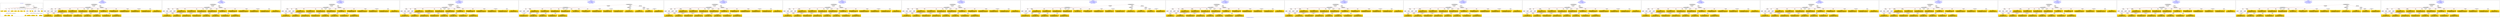 digraph n0 {
fontcolor="blue"
remincross="true"
label="s23-s-national-portrait-gallery.json"
subgraph cluster_0 {
label="1-correct model"
n2[style="filled",color="white",fillcolor="lightgray",label="CulturalHeritageObject1"];
n3[shape="plaintext",style="filled",fillcolor="gold",label="Copyright"];
n4[shape="plaintext",style="filled",fillcolor="gold",label="DateOfWork"];
n5[style="filled",color="white",fillcolor="lightgray",label="Person1"];
n6[shape="plaintext",style="filled",fillcolor="gold",label="Description"];
n7[shape="plaintext",style="filled",fillcolor="gold",label="Dimension"];
n8[shape="plaintext",style="filled",fillcolor="gold",label="Medium"];
n9[shape="plaintext",style="filled",fillcolor="gold",label="CreditLine"];
n10[shape="plaintext",style="filled",fillcolor="gold",label="Owner"];
n11[style="filled",color="white",fillcolor="lightgray",label="Concept1"];
n12[shape="plaintext",style="filled",fillcolor="gold",label="Title"];
n13[shape="plaintext",style="filled",fillcolor="gold",label="Ref"];
n14[style="filled",color="white",fillcolor="lightgray",label="Person2"];
n15[style="filled",color="white",fillcolor="lightgray",label="Concept2"];
n16[shape="plaintext",style="filled",fillcolor="gold",label="birthDate"];
n17[shape="plaintext",style="filled",fillcolor="gold",label="deathDate"];
n18[shape="plaintext",style="filled",fillcolor="gold",label="Artist"];
n19[shape="plaintext",style="filled",fillcolor="gold",label="sitterBirthDate"];
n20[shape="plaintext",style="filled",fillcolor="gold",label="sitterDeathDate"];
n21[shape="plaintext",style="filled",fillcolor="gold",label="values"];
n22[style="filled",color="white",fillcolor="lightgray",label="EuropeanaAggregation1"];
n23[style="filled",color="white",fillcolor="lightgray",label="WebResource1"];
n24[shape="plaintext",style="filled",fillcolor="gold",label="Image"];
n25[shape="plaintext",style="filled",fillcolor="gold",label="values"];
n26[shape="plaintext",style="filled",fillcolor="gold",label="Classification"];
}
subgraph cluster_1 {
label="candidate 0\nlink coherence:1.0\nnode coherence:1.0\nconfidence:0.587232145754827\nmapping score:0.6401884930293867\ncost:23.99967\n-precision:0.92-recall:0.92"
n28[style="filled",color="white",fillcolor="lightgray",label="CulturalHeritageObject1"];
n29[style="filled",color="white",fillcolor="lightgray",label="Person1"];
n30[style="filled",color="white",fillcolor="lightgray",label="Person2"];
n31[style="filled",color="white",fillcolor="lightgray",label="Concept1"];
n32[style="filled",color="white",fillcolor="lightgray",label="Concept2"];
n33[style="filled",color="white",fillcolor="lightgray",label="EuropeanaAggregation1"];
n34[style="filled",color="white",fillcolor="lightgray",label="WebResource1"];
n35[shape="plaintext",style="filled",fillcolor="gold",label="Title\n[Person,nameOfThePerson,0.414]\n[CulturalHeritageObject,title,0.249]\n[CulturalHeritageObject,provenance,0.173]\n[CulturalHeritageObject,description,0.164]"];
n36[shape="plaintext",style="filled",fillcolor="gold",label="birthDate\n[Person,dateOfBirth,0.503]\n[Person,dateOfDeath,0.332]\n[CulturalHeritageObject,created,0.106]\n[CulturalHeritageObject,description,0.059]"];
n37[shape="plaintext",style="filled",fillcolor="gold",label="Copyright\n[CulturalHeritageObject,rights,0.877]\n[CulturalHeritageObject,provenance,0.058]\n[Person,nameOfThePerson,0.038]\n[CulturalHeritageObject,description,0.026]"];
n38[shape="plaintext",style="filled",fillcolor="gold",label="values\n[Person,nameOfThePerson,0.529]\n[CulturalHeritageObject,title,0.173]\n[CulturalHeritageObject,provenance,0.165]\n[CulturalHeritageObject,description,0.132]"];
n39[shape="plaintext",style="filled",fillcolor="gold",label="Owner\n[CulturalHeritageObject,rightsHolder,0.768]\n[CulturalHeritageObject,provenance,0.163]\n[Person,biographicalInformation,0.034]\n[CulturalHeritageObject,description,0.034]"];
n40[shape="plaintext",style="filled",fillcolor="gold",label="sitterBirthDate\n[Person,dateOfBirth,0.514]\n[Person,dateOfDeath,0.356]\n[CulturalHeritageObject,created,0.08]\n[CulturalHeritageObject,title,0.051]"];
n41[shape="plaintext",style="filled",fillcolor="gold",label="values\n[Concept,prefLabel,0.544]\n[CulturalHeritageObject,description,0.255]\n[Person,biographicalInformation,0.11]\n[CulturalHeritageObject,title,0.091]"];
n42[shape="plaintext",style="filled",fillcolor="gold",label="deathDate\n[Person,dateOfDeath,0.425]\n[Person,dateOfBirth,0.37]\n[CulturalHeritageObject,created,0.135]\n[CulturalHeritageObject,title,0.07]"];
n43[shape="plaintext",style="filled",fillcolor="gold",label="CreditLine\n[CulturalHeritageObject,rightsHolder,0.513]\n[CulturalHeritageObject,provenance,0.344]\n[CulturalHeritageObject,description,0.078]\n[Person,biographicalInformation,0.066]"];
n44[shape="plaintext",style="filled",fillcolor="gold",label="DateOfWork\n[CulturalHeritageObject,created,0.372]\n[Person,dateOfDeath,0.286]\n[Person,dateOfBirth,0.286]\n[CulturalHeritageObject,provenance,0.056]"];
n45[shape="plaintext",style="filled",fillcolor="gold",label="Medium\n[CulturalHeritageObject,medium,0.816]\n[CulturalHeritageObject,provenance,0.068]\n[CulturalHeritageObject,description,0.064]\n[Concept,prefLabel,0.051]"];
n46[shape="plaintext",style="filled",fillcolor="gold",label="Dimension\n[CulturalHeritageObject,extent,0.683]\n[CulturalHeritageObject,accessionNumber,0.152]\n[CulturalHeritageObject,description,0.098]\n[CulturalHeritageObject,medium,0.067]"];
n47[shape="plaintext",style="filled",fillcolor="gold",label="Classification\n[Concept,prefLabel,0.496]\n[Person,biographicalInformation,0.262]\n[CulturalHeritageObject,description,0.174]\n[CulturalHeritageObject,provenance,0.068]"];
n48[shape="plaintext",style="filled",fillcolor="gold",label="Image\n[WebResource,classLink,0.917]\n[Document,classLink,0.073]\n[CulturalHeritageObject,medium,0.006]\n[CulturalHeritageObject,description,0.004]"];
n49[shape="plaintext",style="filled",fillcolor="gold",label="sitterDeathDate\n[Person,dateOfDeath,0.461]\n[Person,dateOfBirth,0.406]\n[CulturalHeritageObject,created,0.077]\n[CulturalHeritageObject,title,0.056]"];
n50[shape="plaintext",style="filled",fillcolor="gold",label="Artist\n[Person,nameOfThePerson,0.653]\n[CulturalHeritageObject,provenance,0.138]\n[CulturalHeritageObject,description,0.113]\n[CulturalHeritageObject,title,0.097]"];
n51[shape="plaintext",style="filled",fillcolor="gold",label="Description\n[CulturalHeritageObject,description,0.423]\n[Person,biographicalInformation,0.384]\n[CulturalHeritageObject,title,0.121]\n[CulturalHeritageObject,provenance,0.073]"];
n52[shape="plaintext",style="filled",fillcolor="gold",label="Ref\n[CulturalHeritageObject,accessionNumber,0.994]\n[CulturalHeritageObject,extent,0.003]\n[CulturalHeritageObject,provenance,0.002]\n[CulturalHeritageObject,description,0.001]"];
}
subgraph cluster_2 {
label="candidate 1\nlink coherence:1.0\nnode coherence:1.0\nconfidence:0.5765981192218704\nmapping score:0.6366438175184012\ncost:23.99967\n-precision:0.79-recall:0.79"
n54[style="filled",color="white",fillcolor="lightgray",label="CulturalHeritageObject1"];
n55[style="filled",color="white",fillcolor="lightgray",label="Person1"];
n56[style="filled",color="white",fillcolor="lightgray",label="Person2"];
n57[style="filled",color="white",fillcolor="lightgray",label="Concept1"];
n58[style="filled",color="white",fillcolor="lightgray",label="Concept2"];
n59[style="filled",color="white",fillcolor="lightgray",label="EuropeanaAggregation1"];
n60[style="filled",color="white",fillcolor="lightgray",label="WebResource1"];
n61[shape="plaintext",style="filled",fillcolor="gold",label="values\n[Person,nameOfThePerson,0.529]\n[CulturalHeritageObject,title,0.173]\n[CulturalHeritageObject,provenance,0.165]\n[CulturalHeritageObject,description,0.132]"];
n62[shape="plaintext",style="filled",fillcolor="gold",label="birthDate\n[Person,dateOfBirth,0.503]\n[Person,dateOfDeath,0.332]\n[CulturalHeritageObject,created,0.106]\n[CulturalHeritageObject,description,0.059]"];
n63[shape="plaintext",style="filled",fillcolor="gold",label="Artist\n[Person,nameOfThePerson,0.653]\n[CulturalHeritageObject,provenance,0.138]\n[CulturalHeritageObject,description,0.113]\n[CulturalHeritageObject,title,0.097]"];
n64[shape="plaintext",style="filled",fillcolor="gold",label="Copyright\n[CulturalHeritageObject,rights,0.877]\n[CulturalHeritageObject,provenance,0.058]\n[Person,nameOfThePerson,0.038]\n[CulturalHeritageObject,description,0.026]"];
n65[shape="plaintext",style="filled",fillcolor="gold",label="Owner\n[CulturalHeritageObject,rightsHolder,0.768]\n[CulturalHeritageObject,provenance,0.163]\n[Person,biographicalInformation,0.034]\n[CulturalHeritageObject,description,0.034]"];
n66[shape="plaintext",style="filled",fillcolor="gold",label="sitterBirthDate\n[Person,dateOfBirth,0.514]\n[Person,dateOfDeath,0.356]\n[CulturalHeritageObject,created,0.08]\n[CulturalHeritageObject,title,0.051]"];
n67[shape="plaintext",style="filled",fillcolor="gold",label="values\n[Concept,prefLabel,0.544]\n[CulturalHeritageObject,description,0.255]\n[Person,biographicalInformation,0.11]\n[CulturalHeritageObject,title,0.091]"];
n68[shape="plaintext",style="filled",fillcolor="gold",label="deathDate\n[Person,dateOfDeath,0.425]\n[Person,dateOfBirth,0.37]\n[CulturalHeritageObject,created,0.135]\n[CulturalHeritageObject,title,0.07]"];
n69[shape="plaintext",style="filled",fillcolor="gold",label="CreditLine\n[CulturalHeritageObject,rightsHolder,0.513]\n[CulturalHeritageObject,provenance,0.344]\n[CulturalHeritageObject,description,0.078]\n[Person,biographicalInformation,0.066]"];
n70[shape="plaintext",style="filled",fillcolor="gold",label="DateOfWork\n[CulturalHeritageObject,created,0.372]\n[Person,dateOfDeath,0.286]\n[Person,dateOfBirth,0.286]\n[CulturalHeritageObject,provenance,0.056]"];
n71[shape="plaintext",style="filled",fillcolor="gold",label="Medium\n[CulturalHeritageObject,medium,0.816]\n[CulturalHeritageObject,provenance,0.068]\n[CulturalHeritageObject,description,0.064]\n[Concept,prefLabel,0.051]"];
n72[shape="plaintext",style="filled",fillcolor="gold",label="Dimension\n[CulturalHeritageObject,extent,0.683]\n[CulturalHeritageObject,accessionNumber,0.152]\n[CulturalHeritageObject,description,0.098]\n[CulturalHeritageObject,medium,0.067]"];
n73[shape="plaintext",style="filled",fillcolor="gold",label="Classification\n[Concept,prefLabel,0.496]\n[Person,biographicalInformation,0.262]\n[CulturalHeritageObject,description,0.174]\n[CulturalHeritageObject,provenance,0.068]"];
n74[shape="plaintext",style="filled",fillcolor="gold",label="Image\n[WebResource,classLink,0.917]\n[Document,classLink,0.073]\n[CulturalHeritageObject,medium,0.006]\n[CulturalHeritageObject,description,0.004]"];
n75[shape="plaintext",style="filled",fillcolor="gold",label="sitterDeathDate\n[Person,dateOfDeath,0.461]\n[Person,dateOfBirth,0.406]\n[CulturalHeritageObject,created,0.077]\n[CulturalHeritageObject,title,0.056]"];
n76[shape="plaintext",style="filled",fillcolor="gold",label="Title\n[Person,nameOfThePerson,0.414]\n[CulturalHeritageObject,title,0.249]\n[CulturalHeritageObject,provenance,0.173]\n[CulturalHeritageObject,description,0.164]"];
n77[shape="plaintext",style="filled",fillcolor="gold",label="Description\n[CulturalHeritageObject,description,0.423]\n[Person,biographicalInformation,0.384]\n[CulturalHeritageObject,title,0.121]\n[CulturalHeritageObject,provenance,0.073]"];
n78[shape="plaintext",style="filled",fillcolor="gold",label="Ref\n[CulturalHeritageObject,accessionNumber,0.994]\n[CulturalHeritageObject,extent,0.003]\n[CulturalHeritageObject,provenance,0.002]\n[CulturalHeritageObject,description,0.001]"];
}
subgraph cluster_3 {
label="candidate 10\nlink coherence:0.9583333333333334\nnode coherence:1.0\nconfidence:0.5765981192218704\nmapping score:0.6366438175184012\ncost:23.99969\n-precision:0.83-recall:0.83"
n80[style="filled",color="white",fillcolor="lightgray",label="CulturalHeritageObject1"];
n81[style="filled",color="white",fillcolor="lightgray",label="Person1"];
n82[style="filled",color="white",fillcolor="lightgray",label="Person2"];
n83[style="filled",color="white",fillcolor="lightgray",label="Concept1"];
n84[style="filled",color="white",fillcolor="lightgray",label="Concept2"];
n85[style="filled",color="white",fillcolor="lightgray",label="EuropeanaAggregation1"];
n86[style="filled",color="white",fillcolor="lightgray",label="WebResource1"];
n87[shape="plaintext",style="filled",fillcolor="gold",label="values\n[Person,nameOfThePerson,0.529]\n[CulturalHeritageObject,title,0.173]\n[CulturalHeritageObject,provenance,0.165]\n[CulturalHeritageObject,description,0.132]"];
n88[shape="plaintext",style="filled",fillcolor="gold",label="birthDate\n[Person,dateOfBirth,0.503]\n[Person,dateOfDeath,0.332]\n[CulturalHeritageObject,created,0.106]\n[CulturalHeritageObject,description,0.059]"];
n89[shape="plaintext",style="filled",fillcolor="gold",label="Artist\n[Person,nameOfThePerson,0.653]\n[CulturalHeritageObject,provenance,0.138]\n[CulturalHeritageObject,description,0.113]\n[CulturalHeritageObject,title,0.097]"];
n90[shape="plaintext",style="filled",fillcolor="gold",label="Copyright\n[CulturalHeritageObject,rights,0.877]\n[CulturalHeritageObject,provenance,0.058]\n[Person,nameOfThePerson,0.038]\n[CulturalHeritageObject,description,0.026]"];
n91[shape="plaintext",style="filled",fillcolor="gold",label="Owner\n[CulturalHeritageObject,rightsHolder,0.768]\n[CulturalHeritageObject,provenance,0.163]\n[Person,biographicalInformation,0.034]\n[CulturalHeritageObject,description,0.034]"];
n92[shape="plaintext",style="filled",fillcolor="gold",label="sitterBirthDate\n[Person,dateOfBirth,0.514]\n[Person,dateOfDeath,0.356]\n[CulturalHeritageObject,created,0.08]\n[CulturalHeritageObject,title,0.051]"];
n93[shape="plaintext",style="filled",fillcolor="gold",label="values\n[Concept,prefLabel,0.544]\n[CulturalHeritageObject,description,0.255]\n[Person,biographicalInformation,0.11]\n[CulturalHeritageObject,title,0.091]"];
n94[shape="plaintext",style="filled",fillcolor="gold",label="deathDate\n[Person,dateOfDeath,0.425]\n[Person,dateOfBirth,0.37]\n[CulturalHeritageObject,created,0.135]\n[CulturalHeritageObject,title,0.07]"];
n95[shape="plaintext",style="filled",fillcolor="gold",label="CreditLine\n[CulturalHeritageObject,rightsHolder,0.513]\n[CulturalHeritageObject,provenance,0.344]\n[CulturalHeritageObject,description,0.078]\n[Person,biographicalInformation,0.066]"];
n96[shape="plaintext",style="filled",fillcolor="gold",label="DateOfWork\n[CulturalHeritageObject,created,0.372]\n[Person,dateOfDeath,0.286]\n[Person,dateOfBirth,0.286]\n[CulturalHeritageObject,provenance,0.056]"];
n97[shape="plaintext",style="filled",fillcolor="gold",label="Medium\n[CulturalHeritageObject,medium,0.816]\n[CulturalHeritageObject,provenance,0.068]\n[CulturalHeritageObject,description,0.064]\n[Concept,prefLabel,0.051]"];
n98[shape="plaintext",style="filled",fillcolor="gold",label="Dimension\n[CulturalHeritageObject,extent,0.683]\n[CulturalHeritageObject,accessionNumber,0.152]\n[CulturalHeritageObject,description,0.098]\n[CulturalHeritageObject,medium,0.067]"];
n99[shape="plaintext",style="filled",fillcolor="gold",label="Classification\n[Concept,prefLabel,0.496]\n[Person,biographicalInformation,0.262]\n[CulturalHeritageObject,description,0.174]\n[CulturalHeritageObject,provenance,0.068]"];
n100[shape="plaintext",style="filled",fillcolor="gold",label="Image\n[WebResource,classLink,0.917]\n[Document,classLink,0.073]\n[CulturalHeritageObject,medium,0.006]\n[CulturalHeritageObject,description,0.004]"];
n101[shape="plaintext",style="filled",fillcolor="gold",label="sitterDeathDate\n[Person,dateOfDeath,0.461]\n[Person,dateOfBirth,0.406]\n[CulturalHeritageObject,created,0.077]\n[CulturalHeritageObject,title,0.056]"];
n102[shape="plaintext",style="filled",fillcolor="gold",label="Title\n[Person,nameOfThePerson,0.414]\n[CulturalHeritageObject,title,0.249]\n[CulturalHeritageObject,provenance,0.173]\n[CulturalHeritageObject,description,0.164]"];
n103[shape="plaintext",style="filled",fillcolor="gold",label="Description\n[CulturalHeritageObject,description,0.423]\n[Person,biographicalInformation,0.384]\n[CulturalHeritageObject,title,0.121]\n[CulturalHeritageObject,provenance,0.073]"];
n104[shape="plaintext",style="filled",fillcolor="gold",label="Ref\n[CulturalHeritageObject,accessionNumber,0.994]\n[CulturalHeritageObject,extent,0.003]\n[CulturalHeritageObject,provenance,0.002]\n[CulturalHeritageObject,description,0.001]"];
}
subgraph cluster_4 {
label="candidate 11\nlink coherence:0.9583333333333334\nnode coherence:1.0\nconfidence:0.5765981192218704\nmapping score:0.6366438175184012\ncost:123.009762\n-precision:0.79-recall:0.79"
n106[style="filled",color="white",fillcolor="lightgray",label="CulturalHeritageObject1"];
n107[style="filled",color="white",fillcolor="lightgray",label="Person1"];
n108[style="filled",color="white",fillcolor="lightgray",label="Person2"];
n109[style="filled",color="white",fillcolor="lightgray",label="Concept1"];
n110[style="filled",color="white",fillcolor="lightgray",label="Concept2"];
n111[style="filled",color="white",fillcolor="lightgray",label="EuropeanaAggregation1"];
n112[style="filled",color="white",fillcolor="lightgray",label="WebResource1"];
n113[shape="plaintext",style="filled",fillcolor="gold",label="values\n[Person,nameOfThePerson,0.529]\n[CulturalHeritageObject,title,0.173]\n[CulturalHeritageObject,provenance,0.165]\n[CulturalHeritageObject,description,0.132]"];
n114[shape="plaintext",style="filled",fillcolor="gold",label="birthDate\n[Person,dateOfBirth,0.503]\n[Person,dateOfDeath,0.332]\n[CulturalHeritageObject,created,0.106]\n[CulturalHeritageObject,description,0.059]"];
n115[shape="plaintext",style="filled",fillcolor="gold",label="Artist\n[Person,nameOfThePerson,0.653]\n[CulturalHeritageObject,provenance,0.138]\n[CulturalHeritageObject,description,0.113]\n[CulturalHeritageObject,title,0.097]"];
n116[shape="plaintext",style="filled",fillcolor="gold",label="Copyright\n[CulturalHeritageObject,rights,0.877]\n[CulturalHeritageObject,provenance,0.058]\n[Person,nameOfThePerson,0.038]\n[CulturalHeritageObject,description,0.026]"];
n117[shape="plaintext",style="filled",fillcolor="gold",label="Owner\n[CulturalHeritageObject,rightsHolder,0.768]\n[CulturalHeritageObject,provenance,0.163]\n[Person,biographicalInformation,0.034]\n[CulturalHeritageObject,description,0.034]"];
n118[shape="plaintext",style="filled",fillcolor="gold",label="sitterBirthDate\n[Person,dateOfBirth,0.514]\n[Person,dateOfDeath,0.356]\n[CulturalHeritageObject,created,0.08]\n[CulturalHeritageObject,title,0.051]"];
n119[shape="plaintext",style="filled",fillcolor="gold",label="values\n[Concept,prefLabel,0.544]\n[CulturalHeritageObject,description,0.255]\n[Person,biographicalInformation,0.11]\n[CulturalHeritageObject,title,0.091]"];
n120[shape="plaintext",style="filled",fillcolor="gold",label="deathDate\n[Person,dateOfDeath,0.425]\n[Person,dateOfBirth,0.37]\n[CulturalHeritageObject,created,0.135]\n[CulturalHeritageObject,title,0.07]"];
n121[shape="plaintext",style="filled",fillcolor="gold",label="CreditLine\n[CulturalHeritageObject,rightsHolder,0.513]\n[CulturalHeritageObject,provenance,0.344]\n[CulturalHeritageObject,description,0.078]\n[Person,biographicalInformation,0.066]"];
n122[shape="plaintext",style="filled",fillcolor="gold",label="DateOfWork\n[CulturalHeritageObject,created,0.372]\n[Person,dateOfDeath,0.286]\n[Person,dateOfBirth,0.286]\n[CulturalHeritageObject,provenance,0.056]"];
n123[shape="plaintext",style="filled",fillcolor="gold",label="Medium\n[CulturalHeritageObject,medium,0.816]\n[CulturalHeritageObject,provenance,0.068]\n[CulturalHeritageObject,description,0.064]\n[Concept,prefLabel,0.051]"];
n124[shape="plaintext",style="filled",fillcolor="gold",label="Dimension\n[CulturalHeritageObject,extent,0.683]\n[CulturalHeritageObject,accessionNumber,0.152]\n[CulturalHeritageObject,description,0.098]\n[CulturalHeritageObject,medium,0.067]"];
n125[shape="plaintext",style="filled",fillcolor="gold",label="Classification\n[Concept,prefLabel,0.496]\n[Person,biographicalInformation,0.262]\n[CulturalHeritageObject,description,0.174]\n[CulturalHeritageObject,provenance,0.068]"];
n126[shape="plaintext",style="filled",fillcolor="gold",label="Image\n[WebResource,classLink,0.917]\n[Document,classLink,0.073]\n[CulturalHeritageObject,medium,0.006]\n[CulturalHeritageObject,description,0.004]"];
n127[shape="plaintext",style="filled",fillcolor="gold",label="sitterDeathDate\n[Person,dateOfDeath,0.461]\n[Person,dateOfBirth,0.406]\n[CulturalHeritageObject,created,0.077]\n[CulturalHeritageObject,title,0.056]"];
n128[shape="plaintext",style="filled",fillcolor="gold",label="Title\n[Person,nameOfThePerson,0.414]\n[CulturalHeritageObject,title,0.249]\n[CulturalHeritageObject,provenance,0.173]\n[CulturalHeritageObject,description,0.164]"];
n129[shape="plaintext",style="filled",fillcolor="gold",label="Description\n[CulturalHeritageObject,description,0.423]\n[Person,biographicalInformation,0.384]\n[CulturalHeritageObject,title,0.121]\n[CulturalHeritageObject,provenance,0.073]"];
n130[shape="plaintext",style="filled",fillcolor="gold",label="Ref\n[CulturalHeritageObject,accessionNumber,0.994]\n[CulturalHeritageObject,extent,0.003]\n[CulturalHeritageObject,provenance,0.002]\n[CulturalHeritageObject,description,0.001]"];
}
subgraph cluster_5 {
label="candidate 12\nlink coherence:0.9583333333333334\nnode coherence:1.0\nconfidence:0.5765981192218704\nmapping score:0.6366438175184012\ncost:123.009782\n-precision:0.75-recall:0.75"
n132[style="filled",color="white",fillcolor="lightgray",label="CulturalHeritageObject1"];
n133[style="filled",color="white",fillcolor="lightgray",label="Person2"];
n134[style="filled",color="white",fillcolor="lightgray",label="Concept1"];
n135[style="filled",color="white",fillcolor="lightgray",label="Concept2"];
n136[style="filled",color="white",fillcolor="lightgray",label="EuropeanaAggregation1"];
n137[style="filled",color="white",fillcolor="lightgray",label="WebResource1"];
n138[style="filled",color="white",fillcolor="lightgray",label="Person1"];
n139[shape="plaintext",style="filled",fillcolor="gold",label="values\n[Person,nameOfThePerson,0.529]\n[CulturalHeritageObject,title,0.173]\n[CulturalHeritageObject,provenance,0.165]\n[CulturalHeritageObject,description,0.132]"];
n140[shape="plaintext",style="filled",fillcolor="gold",label="birthDate\n[Person,dateOfBirth,0.503]\n[Person,dateOfDeath,0.332]\n[CulturalHeritageObject,created,0.106]\n[CulturalHeritageObject,description,0.059]"];
n141[shape="plaintext",style="filled",fillcolor="gold",label="Artist\n[Person,nameOfThePerson,0.653]\n[CulturalHeritageObject,provenance,0.138]\n[CulturalHeritageObject,description,0.113]\n[CulturalHeritageObject,title,0.097]"];
n142[shape="plaintext",style="filled",fillcolor="gold",label="Copyright\n[CulturalHeritageObject,rights,0.877]\n[CulturalHeritageObject,provenance,0.058]\n[Person,nameOfThePerson,0.038]\n[CulturalHeritageObject,description,0.026]"];
n143[shape="plaintext",style="filled",fillcolor="gold",label="Owner\n[CulturalHeritageObject,rightsHolder,0.768]\n[CulturalHeritageObject,provenance,0.163]\n[Person,biographicalInformation,0.034]\n[CulturalHeritageObject,description,0.034]"];
n144[shape="plaintext",style="filled",fillcolor="gold",label="sitterBirthDate\n[Person,dateOfBirth,0.514]\n[Person,dateOfDeath,0.356]\n[CulturalHeritageObject,created,0.08]\n[CulturalHeritageObject,title,0.051]"];
n145[shape="plaintext",style="filled",fillcolor="gold",label="values\n[Concept,prefLabel,0.544]\n[CulturalHeritageObject,description,0.255]\n[Person,biographicalInformation,0.11]\n[CulturalHeritageObject,title,0.091]"];
n146[shape="plaintext",style="filled",fillcolor="gold",label="deathDate\n[Person,dateOfDeath,0.425]\n[Person,dateOfBirth,0.37]\n[CulturalHeritageObject,created,0.135]\n[CulturalHeritageObject,title,0.07]"];
n147[shape="plaintext",style="filled",fillcolor="gold",label="CreditLine\n[CulturalHeritageObject,rightsHolder,0.513]\n[CulturalHeritageObject,provenance,0.344]\n[CulturalHeritageObject,description,0.078]\n[Person,biographicalInformation,0.066]"];
n148[shape="plaintext",style="filled",fillcolor="gold",label="DateOfWork\n[CulturalHeritageObject,created,0.372]\n[Person,dateOfDeath,0.286]\n[Person,dateOfBirth,0.286]\n[CulturalHeritageObject,provenance,0.056]"];
n149[shape="plaintext",style="filled",fillcolor="gold",label="Medium\n[CulturalHeritageObject,medium,0.816]\n[CulturalHeritageObject,provenance,0.068]\n[CulturalHeritageObject,description,0.064]\n[Concept,prefLabel,0.051]"];
n150[shape="plaintext",style="filled",fillcolor="gold",label="Dimension\n[CulturalHeritageObject,extent,0.683]\n[CulturalHeritageObject,accessionNumber,0.152]\n[CulturalHeritageObject,description,0.098]\n[CulturalHeritageObject,medium,0.067]"];
n151[shape="plaintext",style="filled",fillcolor="gold",label="Classification\n[Concept,prefLabel,0.496]\n[Person,biographicalInformation,0.262]\n[CulturalHeritageObject,description,0.174]\n[CulturalHeritageObject,provenance,0.068]"];
n152[shape="plaintext",style="filled",fillcolor="gold",label="Image\n[WebResource,classLink,0.917]\n[Document,classLink,0.073]\n[CulturalHeritageObject,medium,0.006]\n[CulturalHeritageObject,description,0.004]"];
n153[shape="plaintext",style="filled",fillcolor="gold",label="sitterDeathDate\n[Person,dateOfDeath,0.461]\n[Person,dateOfBirth,0.406]\n[CulturalHeritageObject,created,0.077]\n[CulturalHeritageObject,title,0.056]"];
n154[shape="plaintext",style="filled",fillcolor="gold",label="Title\n[Person,nameOfThePerson,0.414]\n[CulturalHeritageObject,title,0.249]\n[CulturalHeritageObject,provenance,0.173]\n[CulturalHeritageObject,description,0.164]"];
n155[shape="plaintext",style="filled",fillcolor="gold",label="Description\n[CulturalHeritageObject,description,0.423]\n[Person,biographicalInformation,0.384]\n[CulturalHeritageObject,title,0.121]\n[CulturalHeritageObject,provenance,0.073]"];
n156[shape="plaintext",style="filled",fillcolor="gold",label="Ref\n[CulturalHeritageObject,accessionNumber,0.994]\n[CulturalHeritageObject,extent,0.003]\n[CulturalHeritageObject,provenance,0.002]\n[CulturalHeritageObject,description,0.001]"];
}
subgraph cluster_6 {
label="candidate 13\nlink coherence:0.9583333333333334\nnode coherence:1.0\nconfidence:0.5754106951018663\nmapping score:0.6362480094783999\ncost:23.99966\n-precision:0.88-recall:0.88"
n158[style="filled",color="white",fillcolor="lightgray",label="CulturalHeritageObject1"];
n159[style="filled",color="white",fillcolor="lightgray",label="Person1"];
n160[style="filled",color="white",fillcolor="lightgray",label="Person2"];
n161[style="filled",color="white",fillcolor="lightgray",label="Concept1"];
n162[style="filled",color="white",fillcolor="lightgray",label="Concept2"];
n163[style="filled",color="white",fillcolor="lightgray",label="EuropeanaAggregation1"];
n164[style="filled",color="white",fillcolor="lightgray",label="WebResource1"];
n165[shape="plaintext",style="filled",fillcolor="gold",label="Title\n[Person,nameOfThePerson,0.414]\n[CulturalHeritageObject,title,0.249]\n[CulturalHeritageObject,provenance,0.173]\n[CulturalHeritageObject,description,0.164]"];
n166[shape="plaintext",style="filled",fillcolor="gold",label="birthDate\n[Person,dateOfBirth,0.503]\n[Person,dateOfDeath,0.332]\n[CulturalHeritageObject,created,0.106]\n[CulturalHeritageObject,description,0.059]"];
n167[shape="plaintext",style="filled",fillcolor="gold",label="Copyright\n[CulturalHeritageObject,rights,0.877]\n[CulturalHeritageObject,provenance,0.058]\n[Person,nameOfThePerson,0.038]\n[CulturalHeritageObject,description,0.026]"];
n168[shape="plaintext",style="filled",fillcolor="gold",label="values\n[Person,nameOfThePerson,0.529]\n[CulturalHeritageObject,title,0.173]\n[CulturalHeritageObject,provenance,0.165]\n[CulturalHeritageObject,description,0.132]"];
n169[shape="plaintext",style="filled",fillcolor="gold",label="Owner\n[CulturalHeritageObject,rightsHolder,0.768]\n[CulturalHeritageObject,provenance,0.163]\n[Person,biographicalInformation,0.034]\n[CulturalHeritageObject,description,0.034]"];
n170[shape="plaintext",style="filled",fillcolor="gold",label="sitterDeathDate\n[Person,dateOfDeath,0.461]\n[Person,dateOfBirth,0.406]\n[CulturalHeritageObject,created,0.077]\n[CulturalHeritageObject,title,0.056]"];
n171[shape="plaintext",style="filled",fillcolor="gold",label="values\n[Concept,prefLabel,0.544]\n[CulturalHeritageObject,description,0.255]\n[Person,biographicalInformation,0.11]\n[CulturalHeritageObject,title,0.091]"];
n172[shape="plaintext",style="filled",fillcolor="gold",label="deathDate\n[Person,dateOfDeath,0.425]\n[Person,dateOfBirth,0.37]\n[CulturalHeritageObject,created,0.135]\n[CulturalHeritageObject,title,0.07]"];
n173[shape="plaintext",style="filled",fillcolor="gold",label="CreditLine\n[CulturalHeritageObject,rightsHolder,0.513]\n[CulturalHeritageObject,provenance,0.344]\n[CulturalHeritageObject,description,0.078]\n[Person,biographicalInformation,0.066]"];
n174[shape="plaintext",style="filled",fillcolor="gold",label="DateOfWork\n[CulturalHeritageObject,created,0.372]\n[Person,dateOfDeath,0.286]\n[Person,dateOfBirth,0.286]\n[CulturalHeritageObject,provenance,0.056]"];
n175[shape="plaintext",style="filled",fillcolor="gold",label="Medium\n[CulturalHeritageObject,medium,0.816]\n[CulturalHeritageObject,provenance,0.068]\n[CulturalHeritageObject,description,0.064]\n[Concept,prefLabel,0.051]"];
n176[shape="plaintext",style="filled",fillcolor="gold",label="Dimension\n[CulturalHeritageObject,extent,0.683]\n[CulturalHeritageObject,accessionNumber,0.152]\n[CulturalHeritageObject,description,0.098]\n[CulturalHeritageObject,medium,0.067]"];
n177[shape="plaintext",style="filled",fillcolor="gold",label="Classification\n[Concept,prefLabel,0.496]\n[Person,biographicalInformation,0.262]\n[CulturalHeritageObject,description,0.174]\n[CulturalHeritageObject,provenance,0.068]"];
n178[shape="plaintext",style="filled",fillcolor="gold",label="Image\n[WebResource,classLink,0.917]\n[Document,classLink,0.073]\n[CulturalHeritageObject,medium,0.006]\n[CulturalHeritageObject,description,0.004]"];
n179[shape="plaintext",style="filled",fillcolor="gold",label="sitterBirthDate\n[Person,dateOfBirth,0.514]\n[Person,dateOfDeath,0.356]\n[CulturalHeritageObject,created,0.08]\n[CulturalHeritageObject,title,0.051]"];
n180[shape="plaintext",style="filled",fillcolor="gold",label="Artist\n[Person,nameOfThePerson,0.653]\n[CulturalHeritageObject,provenance,0.138]\n[CulturalHeritageObject,description,0.113]\n[CulturalHeritageObject,title,0.097]"];
n181[shape="plaintext",style="filled",fillcolor="gold",label="Description\n[CulturalHeritageObject,description,0.423]\n[Person,biographicalInformation,0.384]\n[CulturalHeritageObject,title,0.121]\n[CulturalHeritageObject,provenance,0.073]"];
n182[shape="plaintext",style="filled",fillcolor="gold",label="Ref\n[CulturalHeritageObject,accessionNumber,0.994]\n[CulturalHeritageObject,extent,0.003]\n[CulturalHeritageObject,provenance,0.002]\n[CulturalHeritageObject,description,0.001]"];
}
subgraph cluster_7 {
label="candidate 14\nlink coherence:0.9583333333333334\nnode coherence:1.0\nconfidence:0.5754106951018663\nmapping score:0.6362480094783999\ncost:23.99969\n-precision:0.88-recall:0.88"
n184[style="filled",color="white",fillcolor="lightgray",label="CulturalHeritageObject1"];
n185[style="filled",color="white",fillcolor="lightgray",label="Person1"];
n186[style="filled",color="white",fillcolor="lightgray",label="Person2"];
n187[style="filled",color="white",fillcolor="lightgray",label="Concept1"];
n188[style="filled",color="white",fillcolor="lightgray",label="Concept2"];
n189[style="filled",color="white",fillcolor="lightgray",label="EuropeanaAggregation1"];
n190[style="filled",color="white",fillcolor="lightgray",label="WebResource1"];
n191[shape="plaintext",style="filled",fillcolor="gold",label="Title\n[Person,nameOfThePerson,0.414]\n[CulturalHeritageObject,title,0.249]\n[CulturalHeritageObject,provenance,0.173]\n[CulturalHeritageObject,description,0.164]"];
n192[shape="plaintext",style="filled",fillcolor="gold",label="birthDate\n[Person,dateOfBirth,0.503]\n[Person,dateOfDeath,0.332]\n[CulturalHeritageObject,created,0.106]\n[CulturalHeritageObject,description,0.059]"];
n193[shape="plaintext",style="filled",fillcolor="gold",label="Copyright\n[CulturalHeritageObject,rights,0.877]\n[CulturalHeritageObject,provenance,0.058]\n[Person,nameOfThePerson,0.038]\n[CulturalHeritageObject,description,0.026]"];
n194[shape="plaintext",style="filled",fillcolor="gold",label="values\n[Person,nameOfThePerson,0.529]\n[CulturalHeritageObject,title,0.173]\n[CulturalHeritageObject,provenance,0.165]\n[CulturalHeritageObject,description,0.132]"];
n195[shape="plaintext",style="filled",fillcolor="gold",label="Owner\n[CulturalHeritageObject,rightsHolder,0.768]\n[CulturalHeritageObject,provenance,0.163]\n[Person,biographicalInformation,0.034]\n[CulturalHeritageObject,description,0.034]"];
n196[shape="plaintext",style="filled",fillcolor="gold",label="sitterDeathDate\n[Person,dateOfDeath,0.461]\n[Person,dateOfBirth,0.406]\n[CulturalHeritageObject,created,0.077]\n[CulturalHeritageObject,title,0.056]"];
n197[shape="plaintext",style="filled",fillcolor="gold",label="values\n[Concept,prefLabel,0.544]\n[CulturalHeritageObject,description,0.255]\n[Person,biographicalInformation,0.11]\n[CulturalHeritageObject,title,0.091]"];
n198[shape="plaintext",style="filled",fillcolor="gold",label="deathDate\n[Person,dateOfDeath,0.425]\n[Person,dateOfBirth,0.37]\n[CulturalHeritageObject,created,0.135]\n[CulturalHeritageObject,title,0.07]"];
n199[shape="plaintext",style="filled",fillcolor="gold",label="CreditLine\n[CulturalHeritageObject,rightsHolder,0.513]\n[CulturalHeritageObject,provenance,0.344]\n[CulturalHeritageObject,description,0.078]\n[Person,biographicalInformation,0.066]"];
n200[shape="plaintext",style="filled",fillcolor="gold",label="DateOfWork\n[CulturalHeritageObject,created,0.372]\n[Person,dateOfDeath,0.286]\n[Person,dateOfBirth,0.286]\n[CulturalHeritageObject,provenance,0.056]"];
n201[shape="plaintext",style="filled",fillcolor="gold",label="Medium\n[CulturalHeritageObject,medium,0.816]\n[CulturalHeritageObject,provenance,0.068]\n[CulturalHeritageObject,description,0.064]\n[Concept,prefLabel,0.051]"];
n202[shape="plaintext",style="filled",fillcolor="gold",label="Dimension\n[CulturalHeritageObject,extent,0.683]\n[CulturalHeritageObject,accessionNumber,0.152]\n[CulturalHeritageObject,description,0.098]\n[CulturalHeritageObject,medium,0.067]"];
n203[shape="plaintext",style="filled",fillcolor="gold",label="Classification\n[Concept,prefLabel,0.496]\n[Person,biographicalInformation,0.262]\n[CulturalHeritageObject,description,0.174]\n[CulturalHeritageObject,provenance,0.068]"];
n204[shape="plaintext",style="filled",fillcolor="gold",label="Image\n[WebResource,classLink,0.917]\n[Document,classLink,0.073]\n[CulturalHeritageObject,medium,0.006]\n[CulturalHeritageObject,description,0.004]"];
n205[shape="plaintext",style="filled",fillcolor="gold",label="sitterBirthDate\n[Person,dateOfBirth,0.514]\n[Person,dateOfDeath,0.356]\n[CulturalHeritageObject,created,0.08]\n[CulturalHeritageObject,title,0.051]"];
n206[shape="plaintext",style="filled",fillcolor="gold",label="Artist\n[Person,nameOfThePerson,0.653]\n[CulturalHeritageObject,provenance,0.138]\n[CulturalHeritageObject,description,0.113]\n[CulturalHeritageObject,title,0.097]"];
n207[shape="plaintext",style="filled",fillcolor="gold",label="Description\n[CulturalHeritageObject,description,0.423]\n[Person,biographicalInformation,0.384]\n[CulturalHeritageObject,title,0.121]\n[CulturalHeritageObject,provenance,0.073]"];
n208[shape="plaintext",style="filled",fillcolor="gold",label="Ref\n[CulturalHeritageObject,accessionNumber,0.994]\n[CulturalHeritageObject,extent,0.003]\n[CulturalHeritageObject,provenance,0.002]\n[CulturalHeritageObject,description,0.001]"];
}
subgraph cluster_8 {
label="candidate 15\nlink coherence:0.9583333333333334\nnode coherence:1.0\nconfidence:0.5754106951018663\nmapping score:0.6362480094783999\ncost:123.009762\n-precision:0.83-recall:0.83"
n210[style="filled",color="white",fillcolor="lightgray",label="CulturalHeritageObject1"];
n211[style="filled",color="white",fillcolor="lightgray",label="Person1"];
n212[style="filled",color="white",fillcolor="lightgray",label="Person2"];
n213[style="filled",color="white",fillcolor="lightgray",label="Concept1"];
n214[style="filled",color="white",fillcolor="lightgray",label="Concept2"];
n215[style="filled",color="white",fillcolor="lightgray",label="EuropeanaAggregation1"];
n216[style="filled",color="white",fillcolor="lightgray",label="WebResource1"];
n217[shape="plaintext",style="filled",fillcolor="gold",label="Title\n[Person,nameOfThePerson,0.414]\n[CulturalHeritageObject,title,0.249]\n[CulturalHeritageObject,provenance,0.173]\n[CulturalHeritageObject,description,0.164]"];
n218[shape="plaintext",style="filled",fillcolor="gold",label="birthDate\n[Person,dateOfBirth,0.503]\n[Person,dateOfDeath,0.332]\n[CulturalHeritageObject,created,0.106]\n[CulturalHeritageObject,description,0.059]"];
n219[shape="plaintext",style="filled",fillcolor="gold",label="Copyright\n[CulturalHeritageObject,rights,0.877]\n[CulturalHeritageObject,provenance,0.058]\n[Person,nameOfThePerson,0.038]\n[CulturalHeritageObject,description,0.026]"];
n220[shape="plaintext",style="filled",fillcolor="gold",label="values\n[Person,nameOfThePerson,0.529]\n[CulturalHeritageObject,title,0.173]\n[CulturalHeritageObject,provenance,0.165]\n[CulturalHeritageObject,description,0.132]"];
n221[shape="plaintext",style="filled",fillcolor="gold",label="Owner\n[CulturalHeritageObject,rightsHolder,0.768]\n[CulturalHeritageObject,provenance,0.163]\n[Person,biographicalInformation,0.034]\n[CulturalHeritageObject,description,0.034]"];
n222[shape="plaintext",style="filled",fillcolor="gold",label="sitterDeathDate\n[Person,dateOfDeath,0.461]\n[Person,dateOfBirth,0.406]\n[CulturalHeritageObject,created,0.077]\n[CulturalHeritageObject,title,0.056]"];
n223[shape="plaintext",style="filled",fillcolor="gold",label="values\n[Concept,prefLabel,0.544]\n[CulturalHeritageObject,description,0.255]\n[Person,biographicalInformation,0.11]\n[CulturalHeritageObject,title,0.091]"];
n224[shape="plaintext",style="filled",fillcolor="gold",label="deathDate\n[Person,dateOfDeath,0.425]\n[Person,dateOfBirth,0.37]\n[CulturalHeritageObject,created,0.135]\n[CulturalHeritageObject,title,0.07]"];
n225[shape="plaintext",style="filled",fillcolor="gold",label="CreditLine\n[CulturalHeritageObject,rightsHolder,0.513]\n[CulturalHeritageObject,provenance,0.344]\n[CulturalHeritageObject,description,0.078]\n[Person,biographicalInformation,0.066]"];
n226[shape="plaintext",style="filled",fillcolor="gold",label="DateOfWork\n[CulturalHeritageObject,created,0.372]\n[Person,dateOfDeath,0.286]\n[Person,dateOfBirth,0.286]\n[CulturalHeritageObject,provenance,0.056]"];
n227[shape="plaintext",style="filled",fillcolor="gold",label="Medium\n[CulturalHeritageObject,medium,0.816]\n[CulturalHeritageObject,provenance,0.068]\n[CulturalHeritageObject,description,0.064]\n[Concept,prefLabel,0.051]"];
n228[shape="plaintext",style="filled",fillcolor="gold",label="Dimension\n[CulturalHeritageObject,extent,0.683]\n[CulturalHeritageObject,accessionNumber,0.152]\n[CulturalHeritageObject,description,0.098]\n[CulturalHeritageObject,medium,0.067]"];
n229[shape="plaintext",style="filled",fillcolor="gold",label="Classification\n[Concept,prefLabel,0.496]\n[Person,biographicalInformation,0.262]\n[CulturalHeritageObject,description,0.174]\n[CulturalHeritageObject,provenance,0.068]"];
n230[shape="plaintext",style="filled",fillcolor="gold",label="Image\n[WebResource,classLink,0.917]\n[Document,classLink,0.073]\n[CulturalHeritageObject,medium,0.006]\n[CulturalHeritageObject,description,0.004]"];
n231[shape="plaintext",style="filled",fillcolor="gold",label="sitterBirthDate\n[Person,dateOfBirth,0.514]\n[Person,dateOfDeath,0.356]\n[CulturalHeritageObject,created,0.08]\n[CulturalHeritageObject,title,0.051]"];
n232[shape="plaintext",style="filled",fillcolor="gold",label="Artist\n[Person,nameOfThePerson,0.653]\n[CulturalHeritageObject,provenance,0.138]\n[CulturalHeritageObject,description,0.113]\n[CulturalHeritageObject,title,0.097]"];
n233[shape="plaintext",style="filled",fillcolor="gold",label="Description\n[CulturalHeritageObject,description,0.423]\n[Person,biographicalInformation,0.384]\n[CulturalHeritageObject,title,0.121]\n[CulturalHeritageObject,provenance,0.073]"];
n234[shape="plaintext",style="filled",fillcolor="gold",label="Ref\n[CulturalHeritageObject,accessionNumber,0.994]\n[CulturalHeritageObject,extent,0.003]\n[CulturalHeritageObject,provenance,0.002]\n[CulturalHeritageObject,description,0.001]"];
}
subgraph cluster_9 {
label="candidate 16\nlink coherence:0.9583333333333334\nnode coherence:1.0\nconfidence:0.5754106951018663\nmapping score:0.6362480094783999\ncost:123.009782\n-precision:0.79-recall:0.79"
n236[style="filled",color="white",fillcolor="lightgray",label="CulturalHeritageObject1"];
n237[style="filled",color="white",fillcolor="lightgray",label="Person2"];
n238[style="filled",color="white",fillcolor="lightgray",label="Concept1"];
n239[style="filled",color="white",fillcolor="lightgray",label="Concept2"];
n240[style="filled",color="white",fillcolor="lightgray",label="EuropeanaAggregation1"];
n241[style="filled",color="white",fillcolor="lightgray",label="WebResource1"];
n242[style="filled",color="white",fillcolor="lightgray",label="Person1"];
n243[shape="plaintext",style="filled",fillcolor="gold",label="Title\n[Person,nameOfThePerson,0.414]\n[CulturalHeritageObject,title,0.249]\n[CulturalHeritageObject,provenance,0.173]\n[CulturalHeritageObject,description,0.164]"];
n244[shape="plaintext",style="filled",fillcolor="gold",label="birthDate\n[Person,dateOfBirth,0.503]\n[Person,dateOfDeath,0.332]\n[CulturalHeritageObject,created,0.106]\n[CulturalHeritageObject,description,0.059]"];
n245[shape="plaintext",style="filled",fillcolor="gold",label="Copyright\n[CulturalHeritageObject,rights,0.877]\n[CulturalHeritageObject,provenance,0.058]\n[Person,nameOfThePerson,0.038]\n[CulturalHeritageObject,description,0.026]"];
n246[shape="plaintext",style="filled",fillcolor="gold",label="values\n[Person,nameOfThePerson,0.529]\n[CulturalHeritageObject,title,0.173]\n[CulturalHeritageObject,provenance,0.165]\n[CulturalHeritageObject,description,0.132]"];
n247[shape="plaintext",style="filled",fillcolor="gold",label="Owner\n[CulturalHeritageObject,rightsHolder,0.768]\n[CulturalHeritageObject,provenance,0.163]\n[Person,biographicalInformation,0.034]\n[CulturalHeritageObject,description,0.034]"];
n248[shape="plaintext",style="filled",fillcolor="gold",label="sitterDeathDate\n[Person,dateOfDeath,0.461]\n[Person,dateOfBirth,0.406]\n[CulturalHeritageObject,created,0.077]\n[CulturalHeritageObject,title,0.056]"];
n249[shape="plaintext",style="filled",fillcolor="gold",label="values\n[Concept,prefLabel,0.544]\n[CulturalHeritageObject,description,0.255]\n[Person,biographicalInformation,0.11]\n[CulturalHeritageObject,title,0.091]"];
n250[shape="plaintext",style="filled",fillcolor="gold",label="deathDate\n[Person,dateOfDeath,0.425]\n[Person,dateOfBirth,0.37]\n[CulturalHeritageObject,created,0.135]\n[CulturalHeritageObject,title,0.07]"];
n251[shape="plaintext",style="filled",fillcolor="gold",label="CreditLine\n[CulturalHeritageObject,rightsHolder,0.513]\n[CulturalHeritageObject,provenance,0.344]\n[CulturalHeritageObject,description,0.078]\n[Person,biographicalInformation,0.066]"];
n252[shape="plaintext",style="filled",fillcolor="gold",label="DateOfWork\n[CulturalHeritageObject,created,0.372]\n[Person,dateOfDeath,0.286]\n[Person,dateOfBirth,0.286]\n[CulturalHeritageObject,provenance,0.056]"];
n253[shape="plaintext",style="filled",fillcolor="gold",label="Medium\n[CulturalHeritageObject,medium,0.816]\n[CulturalHeritageObject,provenance,0.068]\n[CulturalHeritageObject,description,0.064]\n[Concept,prefLabel,0.051]"];
n254[shape="plaintext",style="filled",fillcolor="gold",label="Dimension\n[CulturalHeritageObject,extent,0.683]\n[CulturalHeritageObject,accessionNumber,0.152]\n[CulturalHeritageObject,description,0.098]\n[CulturalHeritageObject,medium,0.067]"];
n255[shape="plaintext",style="filled",fillcolor="gold",label="Classification\n[Concept,prefLabel,0.496]\n[Person,biographicalInformation,0.262]\n[CulturalHeritageObject,description,0.174]\n[CulturalHeritageObject,provenance,0.068]"];
n256[shape="plaintext",style="filled",fillcolor="gold",label="Image\n[WebResource,classLink,0.917]\n[Document,classLink,0.073]\n[CulturalHeritageObject,medium,0.006]\n[CulturalHeritageObject,description,0.004]"];
n257[shape="plaintext",style="filled",fillcolor="gold",label="sitterBirthDate\n[Person,dateOfBirth,0.514]\n[Person,dateOfDeath,0.356]\n[CulturalHeritageObject,created,0.08]\n[CulturalHeritageObject,title,0.051]"];
n258[shape="plaintext",style="filled",fillcolor="gold",label="Artist\n[Person,nameOfThePerson,0.653]\n[CulturalHeritageObject,provenance,0.138]\n[CulturalHeritageObject,description,0.113]\n[CulturalHeritageObject,title,0.097]"];
n259[shape="plaintext",style="filled",fillcolor="gold",label="Description\n[CulturalHeritageObject,description,0.423]\n[Person,biographicalInformation,0.384]\n[CulturalHeritageObject,title,0.121]\n[CulturalHeritageObject,provenance,0.073]"];
n260[shape="plaintext",style="filled",fillcolor="gold",label="Ref\n[CulturalHeritageObject,accessionNumber,0.994]\n[CulturalHeritageObject,extent,0.003]\n[CulturalHeritageObject,provenance,0.002]\n[CulturalHeritageObject,description,0.001]"];
}
subgraph cluster_10 {
label="candidate 17\nlink coherence:0.9583333333333334\nnode coherence:1.0\nconfidence:0.574657625238008\nmapping score:0.6359969861904471\ncost:23.99966\n-precision:0.88-recall:0.88"
n262[style="filled",color="white",fillcolor="lightgray",label="CulturalHeritageObject1"];
n263[style="filled",color="white",fillcolor="lightgray",label="Person1"];
n264[style="filled",color="white",fillcolor="lightgray",label="Person2"];
n265[style="filled",color="white",fillcolor="lightgray",label="Concept1"];
n266[style="filled",color="white",fillcolor="lightgray",label="Concept2"];
n267[style="filled",color="white",fillcolor="lightgray",label="EuropeanaAggregation1"];
n268[style="filled",color="white",fillcolor="lightgray",label="WebResource1"];
n269[shape="plaintext",style="filled",fillcolor="gold",label="Title\n[Person,nameOfThePerson,0.414]\n[CulturalHeritageObject,title,0.249]\n[CulturalHeritageObject,provenance,0.173]\n[CulturalHeritageObject,description,0.164]"];
n270[shape="plaintext",style="filled",fillcolor="gold",label="deathDate\n[Person,dateOfDeath,0.425]\n[Person,dateOfBirth,0.37]\n[CulturalHeritageObject,created,0.135]\n[CulturalHeritageObject,title,0.07]"];
n271[shape="plaintext",style="filled",fillcolor="gold",label="Copyright\n[CulturalHeritageObject,rights,0.877]\n[CulturalHeritageObject,provenance,0.058]\n[Person,nameOfThePerson,0.038]\n[CulturalHeritageObject,description,0.026]"];
n272[shape="plaintext",style="filled",fillcolor="gold",label="values\n[Person,nameOfThePerson,0.529]\n[CulturalHeritageObject,title,0.173]\n[CulturalHeritageObject,provenance,0.165]\n[CulturalHeritageObject,description,0.132]"];
n273[shape="plaintext",style="filled",fillcolor="gold",label="Owner\n[CulturalHeritageObject,rightsHolder,0.768]\n[CulturalHeritageObject,provenance,0.163]\n[Person,biographicalInformation,0.034]\n[CulturalHeritageObject,description,0.034]"];
n274[shape="plaintext",style="filled",fillcolor="gold",label="sitterBirthDate\n[Person,dateOfBirth,0.514]\n[Person,dateOfDeath,0.356]\n[CulturalHeritageObject,created,0.08]\n[CulturalHeritageObject,title,0.051]"];
n275[shape="plaintext",style="filled",fillcolor="gold",label="values\n[Concept,prefLabel,0.544]\n[CulturalHeritageObject,description,0.255]\n[Person,biographicalInformation,0.11]\n[CulturalHeritageObject,title,0.091]"];
n276[shape="plaintext",style="filled",fillcolor="gold",label="birthDate\n[Person,dateOfBirth,0.503]\n[Person,dateOfDeath,0.332]\n[CulturalHeritageObject,created,0.106]\n[CulturalHeritageObject,description,0.059]"];
n277[shape="plaintext",style="filled",fillcolor="gold",label="CreditLine\n[CulturalHeritageObject,rightsHolder,0.513]\n[CulturalHeritageObject,provenance,0.344]\n[CulturalHeritageObject,description,0.078]\n[Person,biographicalInformation,0.066]"];
n278[shape="plaintext",style="filled",fillcolor="gold",label="DateOfWork\n[CulturalHeritageObject,created,0.372]\n[Person,dateOfDeath,0.286]\n[Person,dateOfBirth,0.286]\n[CulturalHeritageObject,provenance,0.056]"];
n279[shape="plaintext",style="filled",fillcolor="gold",label="Medium\n[CulturalHeritageObject,medium,0.816]\n[CulturalHeritageObject,provenance,0.068]\n[CulturalHeritageObject,description,0.064]\n[Concept,prefLabel,0.051]"];
n280[shape="plaintext",style="filled",fillcolor="gold",label="Dimension\n[CulturalHeritageObject,extent,0.683]\n[CulturalHeritageObject,accessionNumber,0.152]\n[CulturalHeritageObject,description,0.098]\n[CulturalHeritageObject,medium,0.067]"];
n281[shape="plaintext",style="filled",fillcolor="gold",label="Classification\n[Concept,prefLabel,0.496]\n[Person,biographicalInformation,0.262]\n[CulturalHeritageObject,description,0.174]\n[CulturalHeritageObject,provenance,0.068]"];
n282[shape="plaintext",style="filled",fillcolor="gold",label="Image\n[WebResource,classLink,0.917]\n[Document,classLink,0.073]\n[CulturalHeritageObject,medium,0.006]\n[CulturalHeritageObject,description,0.004]"];
n283[shape="plaintext",style="filled",fillcolor="gold",label="sitterDeathDate\n[Person,dateOfDeath,0.461]\n[Person,dateOfBirth,0.406]\n[CulturalHeritageObject,created,0.077]\n[CulturalHeritageObject,title,0.056]"];
n284[shape="plaintext",style="filled",fillcolor="gold",label="Artist\n[Person,nameOfThePerson,0.653]\n[CulturalHeritageObject,provenance,0.138]\n[CulturalHeritageObject,description,0.113]\n[CulturalHeritageObject,title,0.097]"];
n285[shape="plaintext",style="filled",fillcolor="gold",label="Description\n[CulturalHeritageObject,description,0.423]\n[Person,biographicalInformation,0.384]\n[CulturalHeritageObject,title,0.121]\n[CulturalHeritageObject,provenance,0.073]"];
n286[shape="plaintext",style="filled",fillcolor="gold",label="Ref\n[CulturalHeritageObject,accessionNumber,0.994]\n[CulturalHeritageObject,extent,0.003]\n[CulturalHeritageObject,provenance,0.002]\n[CulturalHeritageObject,description,0.001]"];
}
subgraph cluster_11 {
label="candidate 18\nlink coherence:0.9583333333333334\nnode coherence:1.0\nconfidence:0.574657625238008\nmapping score:0.6359969861904471\ncost:23.99969\n-precision:0.88-recall:0.88"
n288[style="filled",color="white",fillcolor="lightgray",label="CulturalHeritageObject1"];
n289[style="filled",color="white",fillcolor="lightgray",label="Person1"];
n290[style="filled",color="white",fillcolor="lightgray",label="Person2"];
n291[style="filled",color="white",fillcolor="lightgray",label="Concept1"];
n292[style="filled",color="white",fillcolor="lightgray",label="Concept2"];
n293[style="filled",color="white",fillcolor="lightgray",label="EuropeanaAggregation1"];
n294[style="filled",color="white",fillcolor="lightgray",label="WebResource1"];
n295[shape="plaintext",style="filled",fillcolor="gold",label="Title\n[Person,nameOfThePerson,0.414]\n[CulturalHeritageObject,title,0.249]\n[CulturalHeritageObject,provenance,0.173]\n[CulturalHeritageObject,description,0.164]"];
n296[shape="plaintext",style="filled",fillcolor="gold",label="deathDate\n[Person,dateOfDeath,0.425]\n[Person,dateOfBirth,0.37]\n[CulturalHeritageObject,created,0.135]\n[CulturalHeritageObject,title,0.07]"];
n297[shape="plaintext",style="filled",fillcolor="gold",label="Copyright\n[CulturalHeritageObject,rights,0.877]\n[CulturalHeritageObject,provenance,0.058]\n[Person,nameOfThePerson,0.038]\n[CulturalHeritageObject,description,0.026]"];
n298[shape="plaintext",style="filled",fillcolor="gold",label="values\n[Person,nameOfThePerson,0.529]\n[CulturalHeritageObject,title,0.173]\n[CulturalHeritageObject,provenance,0.165]\n[CulturalHeritageObject,description,0.132]"];
n299[shape="plaintext",style="filled",fillcolor="gold",label="Owner\n[CulturalHeritageObject,rightsHolder,0.768]\n[CulturalHeritageObject,provenance,0.163]\n[Person,biographicalInformation,0.034]\n[CulturalHeritageObject,description,0.034]"];
n300[shape="plaintext",style="filled",fillcolor="gold",label="sitterBirthDate\n[Person,dateOfBirth,0.514]\n[Person,dateOfDeath,0.356]\n[CulturalHeritageObject,created,0.08]\n[CulturalHeritageObject,title,0.051]"];
n301[shape="plaintext",style="filled",fillcolor="gold",label="values\n[Concept,prefLabel,0.544]\n[CulturalHeritageObject,description,0.255]\n[Person,biographicalInformation,0.11]\n[CulturalHeritageObject,title,0.091]"];
n302[shape="plaintext",style="filled",fillcolor="gold",label="birthDate\n[Person,dateOfBirth,0.503]\n[Person,dateOfDeath,0.332]\n[CulturalHeritageObject,created,0.106]\n[CulturalHeritageObject,description,0.059]"];
n303[shape="plaintext",style="filled",fillcolor="gold",label="CreditLine\n[CulturalHeritageObject,rightsHolder,0.513]\n[CulturalHeritageObject,provenance,0.344]\n[CulturalHeritageObject,description,0.078]\n[Person,biographicalInformation,0.066]"];
n304[shape="plaintext",style="filled",fillcolor="gold",label="DateOfWork\n[CulturalHeritageObject,created,0.372]\n[Person,dateOfDeath,0.286]\n[Person,dateOfBirth,0.286]\n[CulturalHeritageObject,provenance,0.056]"];
n305[shape="plaintext",style="filled",fillcolor="gold",label="Medium\n[CulturalHeritageObject,medium,0.816]\n[CulturalHeritageObject,provenance,0.068]\n[CulturalHeritageObject,description,0.064]\n[Concept,prefLabel,0.051]"];
n306[shape="plaintext",style="filled",fillcolor="gold",label="Dimension\n[CulturalHeritageObject,extent,0.683]\n[CulturalHeritageObject,accessionNumber,0.152]\n[CulturalHeritageObject,description,0.098]\n[CulturalHeritageObject,medium,0.067]"];
n307[shape="plaintext",style="filled",fillcolor="gold",label="Classification\n[Concept,prefLabel,0.496]\n[Person,biographicalInformation,0.262]\n[CulturalHeritageObject,description,0.174]\n[CulturalHeritageObject,provenance,0.068]"];
n308[shape="plaintext",style="filled",fillcolor="gold",label="Image\n[WebResource,classLink,0.917]\n[Document,classLink,0.073]\n[CulturalHeritageObject,medium,0.006]\n[CulturalHeritageObject,description,0.004]"];
n309[shape="plaintext",style="filled",fillcolor="gold",label="sitterDeathDate\n[Person,dateOfDeath,0.461]\n[Person,dateOfBirth,0.406]\n[CulturalHeritageObject,created,0.077]\n[CulturalHeritageObject,title,0.056]"];
n310[shape="plaintext",style="filled",fillcolor="gold",label="Artist\n[Person,nameOfThePerson,0.653]\n[CulturalHeritageObject,provenance,0.138]\n[CulturalHeritageObject,description,0.113]\n[CulturalHeritageObject,title,0.097]"];
n311[shape="plaintext",style="filled",fillcolor="gold",label="Description\n[CulturalHeritageObject,description,0.423]\n[Person,biographicalInformation,0.384]\n[CulturalHeritageObject,title,0.121]\n[CulturalHeritageObject,provenance,0.073]"];
n312[shape="plaintext",style="filled",fillcolor="gold",label="Ref\n[CulturalHeritageObject,accessionNumber,0.994]\n[CulturalHeritageObject,extent,0.003]\n[CulturalHeritageObject,provenance,0.002]\n[CulturalHeritageObject,description,0.001]"];
}
subgraph cluster_12 {
label="candidate 19\nlink coherence:0.9583333333333334\nnode coherence:1.0\nconfidence:0.574657625238008\nmapping score:0.6359969861904471\ncost:123.009762\n-precision:0.83-recall:0.83"
n314[style="filled",color="white",fillcolor="lightgray",label="CulturalHeritageObject1"];
n315[style="filled",color="white",fillcolor="lightgray",label="Person1"];
n316[style="filled",color="white",fillcolor="lightgray",label="Person2"];
n317[style="filled",color="white",fillcolor="lightgray",label="Concept1"];
n318[style="filled",color="white",fillcolor="lightgray",label="Concept2"];
n319[style="filled",color="white",fillcolor="lightgray",label="EuropeanaAggregation1"];
n320[style="filled",color="white",fillcolor="lightgray",label="WebResource1"];
n321[shape="plaintext",style="filled",fillcolor="gold",label="Title\n[Person,nameOfThePerson,0.414]\n[CulturalHeritageObject,title,0.249]\n[CulturalHeritageObject,provenance,0.173]\n[CulturalHeritageObject,description,0.164]"];
n322[shape="plaintext",style="filled",fillcolor="gold",label="deathDate\n[Person,dateOfDeath,0.425]\n[Person,dateOfBirth,0.37]\n[CulturalHeritageObject,created,0.135]\n[CulturalHeritageObject,title,0.07]"];
n323[shape="plaintext",style="filled",fillcolor="gold",label="Copyright\n[CulturalHeritageObject,rights,0.877]\n[CulturalHeritageObject,provenance,0.058]\n[Person,nameOfThePerson,0.038]\n[CulturalHeritageObject,description,0.026]"];
n324[shape="plaintext",style="filled",fillcolor="gold",label="values\n[Person,nameOfThePerson,0.529]\n[CulturalHeritageObject,title,0.173]\n[CulturalHeritageObject,provenance,0.165]\n[CulturalHeritageObject,description,0.132]"];
n325[shape="plaintext",style="filled",fillcolor="gold",label="Owner\n[CulturalHeritageObject,rightsHolder,0.768]\n[CulturalHeritageObject,provenance,0.163]\n[Person,biographicalInformation,0.034]\n[CulturalHeritageObject,description,0.034]"];
n326[shape="plaintext",style="filled",fillcolor="gold",label="sitterBirthDate\n[Person,dateOfBirth,0.514]\n[Person,dateOfDeath,0.356]\n[CulturalHeritageObject,created,0.08]\n[CulturalHeritageObject,title,0.051]"];
n327[shape="plaintext",style="filled",fillcolor="gold",label="values\n[Concept,prefLabel,0.544]\n[CulturalHeritageObject,description,0.255]\n[Person,biographicalInformation,0.11]\n[CulturalHeritageObject,title,0.091]"];
n328[shape="plaintext",style="filled",fillcolor="gold",label="birthDate\n[Person,dateOfBirth,0.503]\n[Person,dateOfDeath,0.332]\n[CulturalHeritageObject,created,0.106]\n[CulturalHeritageObject,description,0.059]"];
n329[shape="plaintext",style="filled",fillcolor="gold",label="CreditLine\n[CulturalHeritageObject,rightsHolder,0.513]\n[CulturalHeritageObject,provenance,0.344]\n[CulturalHeritageObject,description,0.078]\n[Person,biographicalInformation,0.066]"];
n330[shape="plaintext",style="filled",fillcolor="gold",label="DateOfWork\n[CulturalHeritageObject,created,0.372]\n[Person,dateOfDeath,0.286]\n[Person,dateOfBirth,0.286]\n[CulturalHeritageObject,provenance,0.056]"];
n331[shape="plaintext",style="filled",fillcolor="gold",label="Medium\n[CulturalHeritageObject,medium,0.816]\n[CulturalHeritageObject,provenance,0.068]\n[CulturalHeritageObject,description,0.064]\n[Concept,prefLabel,0.051]"];
n332[shape="plaintext",style="filled",fillcolor="gold",label="Dimension\n[CulturalHeritageObject,extent,0.683]\n[CulturalHeritageObject,accessionNumber,0.152]\n[CulturalHeritageObject,description,0.098]\n[CulturalHeritageObject,medium,0.067]"];
n333[shape="plaintext",style="filled",fillcolor="gold",label="Classification\n[Concept,prefLabel,0.496]\n[Person,biographicalInformation,0.262]\n[CulturalHeritageObject,description,0.174]\n[CulturalHeritageObject,provenance,0.068]"];
n334[shape="plaintext",style="filled",fillcolor="gold",label="Image\n[WebResource,classLink,0.917]\n[Document,classLink,0.073]\n[CulturalHeritageObject,medium,0.006]\n[CulturalHeritageObject,description,0.004]"];
n335[shape="plaintext",style="filled",fillcolor="gold",label="sitterDeathDate\n[Person,dateOfDeath,0.461]\n[Person,dateOfBirth,0.406]\n[CulturalHeritageObject,created,0.077]\n[CulturalHeritageObject,title,0.056]"];
n336[shape="plaintext",style="filled",fillcolor="gold",label="Artist\n[Person,nameOfThePerson,0.653]\n[CulturalHeritageObject,provenance,0.138]\n[CulturalHeritageObject,description,0.113]\n[CulturalHeritageObject,title,0.097]"];
n337[shape="plaintext",style="filled",fillcolor="gold",label="Description\n[CulturalHeritageObject,description,0.423]\n[Person,biographicalInformation,0.384]\n[CulturalHeritageObject,title,0.121]\n[CulturalHeritageObject,provenance,0.073]"];
n338[shape="plaintext",style="filled",fillcolor="gold",label="Ref\n[CulturalHeritageObject,accessionNumber,0.994]\n[CulturalHeritageObject,extent,0.003]\n[CulturalHeritageObject,provenance,0.002]\n[CulturalHeritageObject,description,0.001]"];
}
subgraph cluster_13 {
label="candidate 2\nlink coherence:1.0\nnode coherence:1.0\nconfidence:0.5754106951018663\nmapping score:0.6362480094783999\ncost:23.99967\n-precision:0.83-recall:0.83"
n340[style="filled",color="white",fillcolor="lightgray",label="CulturalHeritageObject1"];
n341[style="filled",color="white",fillcolor="lightgray",label="Person1"];
n342[style="filled",color="white",fillcolor="lightgray",label="Person2"];
n343[style="filled",color="white",fillcolor="lightgray",label="Concept1"];
n344[style="filled",color="white",fillcolor="lightgray",label="Concept2"];
n345[style="filled",color="white",fillcolor="lightgray",label="EuropeanaAggregation1"];
n346[style="filled",color="white",fillcolor="lightgray",label="WebResource1"];
n347[shape="plaintext",style="filled",fillcolor="gold",label="Title\n[Person,nameOfThePerson,0.414]\n[CulturalHeritageObject,title,0.249]\n[CulturalHeritageObject,provenance,0.173]\n[CulturalHeritageObject,description,0.164]"];
n348[shape="plaintext",style="filled",fillcolor="gold",label="birthDate\n[Person,dateOfBirth,0.503]\n[Person,dateOfDeath,0.332]\n[CulturalHeritageObject,created,0.106]\n[CulturalHeritageObject,description,0.059]"];
n349[shape="plaintext",style="filled",fillcolor="gold",label="Copyright\n[CulturalHeritageObject,rights,0.877]\n[CulturalHeritageObject,provenance,0.058]\n[Person,nameOfThePerson,0.038]\n[CulturalHeritageObject,description,0.026]"];
n350[shape="plaintext",style="filled",fillcolor="gold",label="values\n[Person,nameOfThePerson,0.529]\n[CulturalHeritageObject,title,0.173]\n[CulturalHeritageObject,provenance,0.165]\n[CulturalHeritageObject,description,0.132]"];
n351[shape="plaintext",style="filled",fillcolor="gold",label="Owner\n[CulturalHeritageObject,rightsHolder,0.768]\n[CulturalHeritageObject,provenance,0.163]\n[Person,biographicalInformation,0.034]\n[CulturalHeritageObject,description,0.034]"];
n352[shape="plaintext",style="filled",fillcolor="gold",label="sitterDeathDate\n[Person,dateOfDeath,0.461]\n[Person,dateOfBirth,0.406]\n[CulturalHeritageObject,created,0.077]\n[CulturalHeritageObject,title,0.056]"];
n353[shape="plaintext",style="filled",fillcolor="gold",label="values\n[Concept,prefLabel,0.544]\n[CulturalHeritageObject,description,0.255]\n[Person,biographicalInformation,0.11]\n[CulturalHeritageObject,title,0.091]"];
n354[shape="plaintext",style="filled",fillcolor="gold",label="deathDate\n[Person,dateOfDeath,0.425]\n[Person,dateOfBirth,0.37]\n[CulturalHeritageObject,created,0.135]\n[CulturalHeritageObject,title,0.07]"];
n355[shape="plaintext",style="filled",fillcolor="gold",label="CreditLine\n[CulturalHeritageObject,rightsHolder,0.513]\n[CulturalHeritageObject,provenance,0.344]\n[CulturalHeritageObject,description,0.078]\n[Person,biographicalInformation,0.066]"];
n356[shape="plaintext",style="filled",fillcolor="gold",label="DateOfWork\n[CulturalHeritageObject,created,0.372]\n[Person,dateOfDeath,0.286]\n[Person,dateOfBirth,0.286]\n[CulturalHeritageObject,provenance,0.056]"];
n357[shape="plaintext",style="filled",fillcolor="gold",label="Medium\n[CulturalHeritageObject,medium,0.816]\n[CulturalHeritageObject,provenance,0.068]\n[CulturalHeritageObject,description,0.064]\n[Concept,prefLabel,0.051]"];
n358[shape="plaintext",style="filled",fillcolor="gold",label="Dimension\n[CulturalHeritageObject,extent,0.683]\n[CulturalHeritageObject,accessionNumber,0.152]\n[CulturalHeritageObject,description,0.098]\n[CulturalHeritageObject,medium,0.067]"];
n359[shape="plaintext",style="filled",fillcolor="gold",label="Classification\n[Concept,prefLabel,0.496]\n[Person,biographicalInformation,0.262]\n[CulturalHeritageObject,description,0.174]\n[CulturalHeritageObject,provenance,0.068]"];
n360[shape="plaintext",style="filled",fillcolor="gold",label="Image\n[WebResource,classLink,0.917]\n[Document,classLink,0.073]\n[CulturalHeritageObject,medium,0.006]\n[CulturalHeritageObject,description,0.004]"];
n361[shape="plaintext",style="filled",fillcolor="gold",label="sitterBirthDate\n[Person,dateOfBirth,0.514]\n[Person,dateOfDeath,0.356]\n[CulturalHeritageObject,created,0.08]\n[CulturalHeritageObject,title,0.051]"];
n362[shape="plaintext",style="filled",fillcolor="gold",label="Artist\n[Person,nameOfThePerson,0.653]\n[CulturalHeritageObject,provenance,0.138]\n[CulturalHeritageObject,description,0.113]\n[CulturalHeritageObject,title,0.097]"];
n363[shape="plaintext",style="filled",fillcolor="gold",label="Description\n[CulturalHeritageObject,description,0.423]\n[Person,biographicalInformation,0.384]\n[CulturalHeritageObject,title,0.121]\n[CulturalHeritageObject,provenance,0.073]"];
n364[shape="plaintext",style="filled",fillcolor="gold",label="Ref\n[CulturalHeritageObject,accessionNumber,0.994]\n[CulturalHeritageObject,extent,0.003]\n[CulturalHeritageObject,provenance,0.002]\n[CulturalHeritageObject,description,0.001]"];
}
subgraph cluster_14 {
label="candidate 3\nlink coherence:1.0\nnode coherence:1.0\nconfidence:0.574657625238008\nmapping score:0.6359969861904471\ncost:23.99967\n-precision:0.83-recall:0.83"
n366[style="filled",color="white",fillcolor="lightgray",label="CulturalHeritageObject1"];
n367[style="filled",color="white",fillcolor="lightgray",label="Person1"];
n368[style="filled",color="white",fillcolor="lightgray",label="Person2"];
n369[style="filled",color="white",fillcolor="lightgray",label="Concept1"];
n370[style="filled",color="white",fillcolor="lightgray",label="Concept2"];
n371[style="filled",color="white",fillcolor="lightgray",label="EuropeanaAggregation1"];
n372[style="filled",color="white",fillcolor="lightgray",label="WebResource1"];
n373[shape="plaintext",style="filled",fillcolor="gold",label="Title\n[Person,nameOfThePerson,0.414]\n[CulturalHeritageObject,title,0.249]\n[CulturalHeritageObject,provenance,0.173]\n[CulturalHeritageObject,description,0.164]"];
n374[shape="plaintext",style="filled",fillcolor="gold",label="deathDate\n[Person,dateOfDeath,0.425]\n[Person,dateOfBirth,0.37]\n[CulturalHeritageObject,created,0.135]\n[CulturalHeritageObject,title,0.07]"];
n375[shape="plaintext",style="filled",fillcolor="gold",label="Copyright\n[CulturalHeritageObject,rights,0.877]\n[CulturalHeritageObject,provenance,0.058]\n[Person,nameOfThePerson,0.038]\n[CulturalHeritageObject,description,0.026]"];
n376[shape="plaintext",style="filled",fillcolor="gold",label="values\n[Person,nameOfThePerson,0.529]\n[CulturalHeritageObject,title,0.173]\n[CulturalHeritageObject,provenance,0.165]\n[CulturalHeritageObject,description,0.132]"];
n377[shape="plaintext",style="filled",fillcolor="gold",label="Owner\n[CulturalHeritageObject,rightsHolder,0.768]\n[CulturalHeritageObject,provenance,0.163]\n[Person,biographicalInformation,0.034]\n[CulturalHeritageObject,description,0.034]"];
n378[shape="plaintext",style="filled",fillcolor="gold",label="sitterBirthDate\n[Person,dateOfBirth,0.514]\n[Person,dateOfDeath,0.356]\n[CulturalHeritageObject,created,0.08]\n[CulturalHeritageObject,title,0.051]"];
n379[shape="plaintext",style="filled",fillcolor="gold",label="values\n[Concept,prefLabel,0.544]\n[CulturalHeritageObject,description,0.255]\n[Person,biographicalInformation,0.11]\n[CulturalHeritageObject,title,0.091]"];
n380[shape="plaintext",style="filled",fillcolor="gold",label="birthDate\n[Person,dateOfBirth,0.503]\n[Person,dateOfDeath,0.332]\n[CulturalHeritageObject,created,0.106]\n[CulturalHeritageObject,description,0.059]"];
n381[shape="plaintext",style="filled",fillcolor="gold",label="CreditLine\n[CulturalHeritageObject,rightsHolder,0.513]\n[CulturalHeritageObject,provenance,0.344]\n[CulturalHeritageObject,description,0.078]\n[Person,biographicalInformation,0.066]"];
n382[shape="plaintext",style="filled",fillcolor="gold",label="DateOfWork\n[CulturalHeritageObject,created,0.372]\n[Person,dateOfDeath,0.286]\n[Person,dateOfBirth,0.286]\n[CulturalHeritageObject,provenance,0.056]"];
n383[shape="plaintext",style="filled",fillcolor="gold",label="Medium\n[CulturalHeritageObject,medium,0.816]\n[CulturalHeritageObject,provenance,0.068]\n[CulturalHeritageObject,description,0.064]\n[Concept,prefLabel,0.051]"];
n384[shape="plaintext",style="filled",fillcolor="gold",label="Dimension\n[CulturalHeritageObject,extent,0.683]\n[CulturalHeritageObject,accessionNumber,0.152]\n[CulturalHeritageObject,description,0.098]\n[CulturalHeritageObject,medium,0.067]"];
n385[shape="plaintext",style="filled",fillcolor="gold",label="Classification\n[Concept,prefLabel,0.496]\n[Person,biographicalInformation,0.262]\n[CulturalHeritageObject,description,0.174]\n[CulturalHeritageObject,provenance,0.068]"];
n386[shape="plaintext",style="filled",fillcolor="gold",label="Image\n[WebResource,classLink,0.917]\n[Document,classLink,0.073]\n[CulturalHeritageObject,medium,0.006]\n[CulturalHeritageObject,description,0.004]"];
n387[shape="plaintext",style="filled",fillcolor="gold",label="sitterDeathDate\n[Person,dateOfDeath,0.461]\n[Person,dateOfBirth,0.406]\n[CulturalHeritageObject,created,0.077]\n[CulturalHeritageObject,title,0.056]"];
n388[shape="plaintext",style="filled",fillcolor="gold",label="Artist\n[Person,nameOfThePerson,0.653]\n[CulturalHeritageObject,provenance,0.138]\n[CulturalHeritageObject,description,0.113]\n[CulturalHeritageObject,title,0.097]"];
n389[shape="plaintext",style="filled",fillcolor="gold",label="Description\n[CulturalHeritageObject,description,0.423]\n[Person,biographicalInformation,0.384]\n[CulturalHeritageObject,title,0.121]\n[CulturalHeritageObject,provenance,0.073]"];
n390[shape="plaintext",style="filled",fillcolor="gold",label="Ref\n[CulturalHeritageObject,accessionNumber,0.994]\n[CulturalHeritageObject,extent,0.003]\n[CulturalHeritageObject,provenance,0.002]\n[CulturalHeritageObject,description,0.001]"];
}
subgraph cluster_15 {
label="candidate 4\nlink coherence:1.0\nnode coherence:1.0\nconfidence:0.5647766685689095\nmapping score:0.6327033339674143\ncost:23.99967\n-precision:0.71-recall:0.71"
n392[style="filled",color="white",fillcolor="lightgray",label="CulturalHeritageObject1"];
n393[style="filled",color="white",fillcolor="lightgray",label="Person1"];
n394[style="filled",color="white",fillcolor="lightgray",label="Person2"];
n395[style="filled",color="white",fillcolor="lightgray",label="Concept1"];
n396[style="filled",color="white",fillcolor="lightgray",label="Concept2"];
n397[style="filled",color="white",fillcolor="lightgray",label="EuropeanaAggregation1"];
n398[style="filled",color="white",fillcolor="lightgray",label="WebResource1"];
n399[shape="plaintext",style="filled",fillcolor="gold",label="values\n[Person,nameOfThePerson,0.529]\n[CulturalHeritageObject,title,0.173]\n[CulturalHeritageObject,provenance,0.165]\n[CulturalHeritageObject,description,0.132]"];
n400[shape="plaintext",style="filled",fillcolor="gold",label="birthDate\n[Person,dateOfBirth,0.503]\n[Person,dateOfDeath,0.332]\n[CulturalHeritageObject,created,0.106]\n[CulturalHeritageObject,description,0.059]"];
n401[shape="plaintext",style="filled",fillcolor="gold",label="Artist\n[Person,nameOfThePerson,0.653]\n[CulturalHeritageObject,provenance,0.138]\n[CulturalHeritageObject,description,0.113]\n[CulturalHeritageObject,title,0.097]"];
n402[shape="plaintext",style="filled",fillcolor="gold",label="Copyright\n[CulturalHeritageObject,rights,0.877]\n[CulturalHeritageObject,provenance,0.058]\n[Person,nameOfThePerson,0.038]\n[CulturalHeritageObject,description,0.026]"];
n403[shape="plaintext",style="filled",fillcolor="gold",label="Owner\n[CulturalHeritageObject,rightsHolder,0.768]\n[CulturalHeritageObject,provenance,0.163]\n[Person,biographicalInformation,0.034]\n[CulturalHeritageObject,description,0.034]"];
n404[shape="plaintext",style="filled",fillcolor="gold",label="sitterDeathDate\n[Person,dateOfDeath,0.461]\n[Person,dateOfBirth,0.406]\n[CulturalHeritageObject,created,0.077]\n[CulturalHeritageObject,title,0.056]"];
n405[shape="plaintext",style="filled",fillcolor="gold",label="values\n[Concept,prefLabel,0.544]\n[CulturalHeritageObject,description,0.255]\n[Person,biographicalInformation,0.11]\n[CulturalHeritageObject,title,0.091]"];
n406[shape="plaintext",style="filled",fillcolor="gold",label="deathDate\n[Person,dateOfDeath,0.425]\n[Person,dateOfBirth,0.37]\n[CulturalHeritageObject,created,0.135]\n[CulturalHeritageObject,title,0.07]"];
n407[shape="plaintext",style="filled",fillcolor="gold",label="CreditLine\n[CulturalHeritageObject,rightsHolder,0.513]\n[CulturalHeritageObject,provenance,0.344]\n[CulturalHeritageObject,description,0.078]\n[Person,biographicalInformation,0.066]"];
n408[shape="plaintext",style="filled",fillcolor="gold",label="DateOfWork\n[CulturalHeritageObject,created,0.372]\n[Person,dateOfDeath,0.286]\n[Person,dateOfBirth,0.286]\n[CulturalHeritageObject,provenance,0.056]"];
n409[shape="plaintext",style="filled",fillcolor="gold",label="Medium\n[CulturalHeritageObject,medium,0.816]\n[CulturalHeritageObject,provenance,0.068]\n[CulturalHeritageObject,description,0.064]\n[Concept,prefLabel,0.051]"];
n410[shape="plaintext",style="filled",fillcolor="gold",label="Dimension\n[CulturalHeritageObject,extent,0.683]\n[CulturalHeritageObject,accessionNumber,0.152]\n[CulturalHeritageObject,description,0.098]\n[CulturalHeritageObject,medium,0.067]"];
n411[shape="plaintext",style="filled",fillcolor="gold",label="Classification\n[Concept,prefLabel,0.496]\n[Person,biographicalInformation,0.262]\n[CulturalHeritageObject,description,0.174]\n[CulturalHeritageObject,provenance,0.068]"];
n412[shape="plaintext",style="filled",fillcolor="gold",label="Image\n[WebResource,classLink,0.917]\n[Document,classLink,0.073]\n[CulturalHeritageObject,medium,0.006]\n[CulturalHeritageObject,description,0.004]"];
n413[shape="plaintext",style="filled",fillcolor="gold",label="sitterBirthDate\n[Person,dateOfBirth,0.514]\n[Person,dateOfDeath,0.356]\n[CulturalHeritageObject,created,0.08]\n[CulturalHeritageObject,title,0.051]"];
n414[shape="plaintext",style="filled",fillcolor="gold",label="Title\n[Person,nameOfThePerson,0.414]\n[CulturalHeritageObject,title,0.249]\n[CulturalHeritageObject,provenance,0.173]\n[CulturalHeritageObject,description,0.164]"];
n415[shape="plaintext",style="filled",fillcolor="gold",label="Description\n[CulturalHeritageObject,description,0.423]\n[Person,biographicalInformation,0.384]\n[CulturalHeritageObject,title,0.121]\n[CulturalHeritageObject,provenance,0.073]"];
n416[shape="plaintext",style="filled",fillcolor="gold",label="Ref\n[CulturalHeritageObject,accessionNumber,0.994]\n[CulturalHeritageObject,extent,0.003]\n[CulturalHeritageObject,provenance,0.002]\n[CulturalHeritageObject,description,0.001]"];
}
subgraph cluster_16 {
label="candidate 5\nlink coherence:0.9583333333333334\nnode coherence:1.0\nconfidence:0.587232145754827\nmapping score:0.6401884930293867\ncost:23.99966\n-precision:0.96-recall:0.96"
n418[style="filled",color="white",fillcolor="lightgray",label="CulturalHeritageObject1"];
n419[style="filled",color="white",fillcolor="lightgray",label="Person1"];
n420[style="filled",color="white",fillcolor="lightgray",label="Person2"];
n421[style="filled",color="white",fillcolor="lightgray",label="Concept1"];
n422[style="filled",color="white",fillcolor="lightgray",label="Concept2"];
n423[style="filled",color="white",fillcolor="lightgray",label="EuropeanaAggregation1"];
n424[style="filled",color="white",fillcolor="lightgray",label="WebResource1"];
n425[shape="plaintext",style="filled",fillcolor="gold",label="Title\n[Person,nameOfThePerson,0.414]\n[CulturalHeritageObject,title,0.249]\n[CulturalHeritageObject,provenance,0.173]\n[CulturalHeritageObject,description,0.164]"];
n426[shape="plaintext",style="filled",fillcolor="gold",label="birthDate\n[Person,dateOfBirth,0.503]\n[Person,dateOfDeath,0.332]\n[CulturalHeritageObject,created,0.106]\n[CulturalHeritageObject,description,0.059]"];
n427[shape="plaintext",style="filled",fillcolor="gold",label="Copyright\n[CulturalHeritageObject,rights,0.877]\n[CulturalHeritageObject,provenance,0.058]\n[Person,nameOfThePerson,0.038]\n[CulturalHeritageObject,description,0.026]"];
n428[shape="plaintext",style="filled",fillcolor="gold",label="values\n[Person,nameOfThePerson,0.529]\n[CulturalHeritageObject,title,0.173]\n[CulturalHeritageObject,provenance,0.165]\n[CulturalHeritageObject,description,0.132]"];
n429[shape="plaintext",style="filled",fillcolor="gold",label="Owner\n[CulturalHeritageObject,rightsHolder,0.768]\n[CulturalHeritageObject,provenance,0.163]\n[Person,biographicalInformation,0.034]\n[CulturalHeritageObject,description,0.034]"];
n430[shape="plaintext",style="filled",fillcolor="gold",label="sitterBirthDate\n[Person,dateOfBirth,0.514]\n[Person,dateOfDeath,0.356]\n[CulturalHeritageObject,created,0.08]\n[CulturalHeritageObject,title,0.051]"];
n431[shape="plaintext",style="filled",fillcolor="gold",label="values\n[Concept,prefLabel,0.544]\n[CulturalHeritageObject,description,0.255]\n[Person,biographicalInformation,0.11]\n[CulturalHeritageObject,title,0.091]"];
n432[shape="plaintext",style="filled",fillcolor="gold",label="deathDate\n[Person,dateOfDeath,0.425]\n[Person,dateOfBirth,0.37]\n[CulturalHeritageObject,created,0.135]\n[CulturalHeritageObject,title,0.07]"];
n433[shape="plaintext",style="filled",fillcolor="gold",label="CreditLine\n[CulturalHeritageObject,rightsHolder,0.513]\n[CulturalHeritageObject,provenance,0.344]\n[CulturalHeritageObject,description,0.078]\n[Person,biographicalInformation,0.066]"];
n434[shape="plaintext",style="filled",fillcolor="gold",label="DateOfWork\n[CulturalHeritageObject,created,0.372]\n[Person,dateOfDeath,0.286]\n[Person,dateOfBirth,0.286]\n[CulturalHeritageObject,provenance,0.056]"];
n435[shape="plaintext",style="filled",fillcolor="gold",label="Medium\n[CulturalHeritageObject,medium,0.816]\n[CulturalHeritageObject,provenance,0.068]\n[CulturalHeritageObject,description,0.064]\n[Concept,prefLabel,0.051]"];
n436[shape="plaintext",style="filled",fillcolor="gold",label="Dimension\n[CulturalHeritageObject,extent,0.683]\n[CulturalHeritageObject,accessionNumber,0.152]\n[CulturalHeritageObject,description,0.098]\n[CulturalHeritageObject,medium,0.067]"];
n437[shape="plaintext",style="filled",fillcolor="gold",label="Classification\n[Concept,prefLabel,0.496]\n[Person,biographicalInformation,0.262]\n[CulturalHeritageObject,description,0.174]\n[CulturalHeritageObject,provenance,0.068]"];
n438[shape="plaintext",style="filled",fillcolor="gold",label="Image\n[WebResource,classLink,0.917]\n[Document,classLink,0.073]\n[CulturalHeritageObject,medium,0.006]\n[CulturalHeritageObject,description,0.004]"];
n439[shape="plaintext",style="filled",fillcolor="gold",label="sitterDeathDate\n[Person,dateOfDeath,0.461]\n[Person,dateOfBirth,0.406]\n[CulturalHeritageObject,created,0.077]\n[CulturalHeritageObject,title,0.056]"];
n440[shape="plaintext",style="filled",fillcolor="gold",label="Artist\n[Person,nameOfThePerson,0.653]\n[CulturalHeritageObject,provenance,0.138]\n[CulturalHeritageObject,description,0.113]\n[CulturalHeritageObject,title,0.097]"];
n441[shape="plaintext",style="filled",fillcolor="gold",label="Description\n[CulturalHeritageObject,description,0.423]\n[Person,biographicalInformation,0.384]\n[CulturalHeritageObject,title,0.121]\n[CulturalHeritageObject,provenance,0.073]"];
n442[shape="plaintext",style="filled",fillcolor="gold",label="Ref\n[CulturalHeritageObject,accessionNumber,0.994]\n[CulturalHeritageObject,extent,0.003]\n[CulturalHeritageObject,provenance,0.002]\n[CulturalHeritageObject,description,0.001]"];
}
subgraph cluster_17 {
label="candidate 6\nlink coherence:0.9583333333333334\nnode coherence:1.0\nconfidence:0.587232145754827\nmapping score:0.6401884930293867\ncost:23.99969\n-precision:0.96-recall:0.96"
n444[style="filled",color="white",fillcolor="lightgray",label="CulturalHeritageObject1"];
n445[style="filled",color="white",fillcolor="lightgray",label="Person1"];
n446[style="filled",color="white",fillcolor="lightgray",label="Person2"];
n447[style="filled",color="white",fillcolor="lightgray",label="Concept1"];
n448[style="filled",color="white",fillcolor="lightgray",label="Concept2"];
n449[style="filled",color="white",fillcolor="lightgray",label="EuropeanaAggregation1"];
n450[style="filled",color="white",fillcolor="lightgray",label="WebResource1"];
n451[shape="plaintext",style="filled",fillcolor="gold",label="Title\n[Person,nameOfThePerson,0.414]\n[CulturalHeritageObject,title,0.249]\n[CulturalHeritageObject,provenance,0.173]\n[CulturalHeritageObject,description,0.164]"];
n452[shape="plaintext",style="filled",fillcolor="gold",label="birthDate\n[Person,dateOfBirth,0.503]\n[Person,dateOfDeath,0.332]\n[CulturalHeritageObject,created,0.106]\n[CulturalHeritageObject,description,0.059]"];
n453[shape="plaintext",style="filled",fillcolor="gold",label="Copyright\n[CulturalHeritageObject,rights,0.877]\n[CulturalHeritageObject,provenance,0.058]\n[Person,nameOfThePerson,0.038]\n[CulturalHeritageObject,description,0.026]"];
n454[shape="plaintext",style="filled",fillcolor="gold",label="values\n[Person,nameOfThePerson,0.529]\n[CulturalHeritageObject,title,0.173]\n[CulturalHeritageObject,provenance,0.165]\n[CulturalHeritageObject,description,0.132]"];
n455[shape="plaintext",style="filled",fillcolor="gold",label="Owner\n[CulturalHeritageObject,rightsHolder,0.768]\n[CulturalHeritageObject,provenance,0.163]\n[Person,biographicalInformation,0.034]\n[CulturalHeritageObject,description,0.034]"];
n456[shape="plaintext",style="filled",fillcolor="gold",label="sitterBirthDate\n[Person,dateOfBirth,0.514]\n[Person,dateOfDeath,0.356]\n[CulturalHeritageObject,created,0.08]\n[CulturalHeritageObject,title,0.051]"];
n457[shape="plaintext",style="filled",fillcolor="gold",label="values\n[Concept,prefLabel,0.544]\n[CulturalHeritageObject,description,0.255]\n[Person,biographicalInformation,0.11]\n[CulturalHeritageObject,title,0.091]"];
n458[shape="plaintext",style="filled",fillcolor="gold",label="deathDate\n[Person,dateOfDeath,0.425]\n[Person,dateOfBirth,0.37]\n[CulturalHeritageObject,created,0.135]\n[CulturalHeritageObject,title,0.07]"];
n459[shape="plaintext",style="filled",fillcolor="gold",label="CreditLine\n[CulturalHeritageObject,rightsHolder,0.513]\n[CulturalHeritageObject,provenance,0.344]\n[CulturalHeritageObject,description,0.078]\n[Person,biographicalInformation,0.066]"];
n460[shape="plaintext",style="filled",fillcolor="gold",label="DateOfWork\n[CulturalHeritageObject,created,0.372]\n[Person,dateOfDeath,0.286]\n[Person,dateOfBirth,0.286]\n[CulturalHeritageObject,provenance,0.056]"];
n461[shape="plaintext",style="filled",fillcolor="gold",label="Medium\n[CulturalHeritageObject,medium,0.816]\n[CulturalHeritageObject,provenance,0.068]\n[CulturalHeritageObject,description,0.064]\n[Concept,prefLabel,0.051]"];
n462[shape="plaintext",style="filled",fillcolor="gold",label="Dimension\n[CulturalHeritageObject,extent,0.683]\n[CulturalHeritageObject,accessionNumber,0.152]\n[CulturalHeritageObject,description,0.098]\n[CulturalHeritageObject,medium,0.067]"];
n463[shape="plaintext",style="filled",fillcolor="gold",label="Classification\n[Concept,prefLabel,0.496]\n[Person,biographicalInformation,0.262]\n[CulturalHeritageObject,description,0.174]\n[CulturalHeritageObject,provenance,0.068]"];
n464[shape="plaintext",style="filled",fillcolor="gold",label="Image\n[WebResource,classLink,0.917]\n[Document,classLink,0.073]\n[CulturalHeritageObject,medium,0.006]\n[CulturalHeritageObject,description,0.004]"];
n465[shape="plaintext",style="filled",fillcolor="gold",label="sitterDeathDate\n[Person,dateOfDeath,0.461]\n[Person,dateOfBirth,0.406]\n[CulturalHeritageObject,created,0.077]\n[CulturalHeritageObject,title,0.056]"];
n466[shape="plaintext",style="filled",fillcolor="gold",label="Artist\n[Person,nameOfThePerson,0.653]\n[CulturalHeritageObject,provenance,0.138]\n[CulturalHeritageObject,description,0.113]\n[CulturalHeritageObject,title,0.097]"];
n467[shape="plaintext",style="filled",fillcolor="gold",label="Description\n[CulturalHeritageObject,description,0.423]\n[Person,biographicalInformation,0.384]\n[CulturalHeritageObject,title,0.121]\n[CulturalHeritageObject,provenance,0.073]"];
n468[shape="plaintext",style="filled",fillcolor="gold",label="Ref\n[CulturalHeritageObject,accessionNumber,0.994]\n[CulturalHeritageObject,extent,0.003]\n[CulturalHeritageObject,provenance,0.002]\n[CulturalHeritageObject,description,0.001]"];
}
subgraph cluster_18 {
label="candidate 7\nlink coherence:0.9583333333333334\nnode coherence:1.0\nconfidence:0.587232145754827\nmapping score:0.6401884930293867\ncost:123.009762\n-precision:0.92-recall:0.92"
n470[style="filled",color="white",fillcolor="lightgray",label="CulturalHeritageObject1"];
n471[style="filled",color="white",fillcolor="lightgray",label="Person1"];
n472[style="filled",color="white",fillcolor="lightgray",label="Person2"];
n473[style="filled",color="white",fillcolor="lightgray",label="Concept1"];
n474[style="filled",color="white",fillcolor="lightgray",label="Concept2"];
n475[style="filled",color="white",fillcolor="lightgray",label="EuropeanaAggregation1"];
n476[style="filled",color="white",fillcolor="lightgray",label="WebResource1"];
n477[shape="plaintext",style="filled",fillcolor="gold",label="Title\n[Person,nameOfThePerson,0.414]\n[CulturalHeritageObject,title,0.249]\n[CulturalHeritageObject,provenance,0.173]\n[CulturalHeritageObject,description,0.164]"];
n478[shape="plaintext",style="filled",fillcolor="gold",label="birthDate\n[Person,dateOfBirth,0.503]\n[Person,dateOfDeath,0.332]\n[CulturalHeritageObject,created,0.106]\n[CulturalHeritageObject,description,0.059]"];
n479[shape="plaintext",style="filled",fillcolor="gold",label="Copyright\n[CulturalHeritageObject,rights,0.877]\n[CulturalHeritageObject,provenance,0.058]\n[Person,nameOfThePerson,0.038]\n[CulturalHeritageObject,description,0.026]"];
n480[shape="plaintext",style="filled",fillcolor="gold",label="values\n[Person,nameOfThePerson,0.529]\n[CulturalHeritageObject,title,0.173]\n[CulturalHeritageObject,provenance,0.165]\n[CulturalHeritageObject,description,0.132]"];
n481[shape="plaintext",style="filled",fillcolor="gold",label="Owner\n[CulturalHeritageObject,rightsHolder,0.768]\n[CulturalHeritageObject,provenance,0.163]\n[Person,biographicalInformation,0.034]\n[CulturalHeritageObject,description,0.034]"];
n482[shape="plaintext",style="filled",fillcolor="gold",label="sitterBirthDate\n[Person,dateOfBirth,0.514]\n[Person,dateOfDeath,0.356]\n[CulturalHeritageObject,created,0.08]\n[CulturalHeritageObject,title,0.051]"];
n483[shape="plaintext",style="filled",fillcolor="gold",label="values\n[Concept,prefLabel,0.544]\n[CulturalHeritageObject,description,0.255]\n[Person,biographicalInformation,0.11]\n[CulturalHeritageObject,title,0.091]"];
n484[shape="plaintext",style="filled",fillcolor="gold",label="deathDate\n[Person,dateOfDeath,0.425]\n[Person,dateOfBirth,0.37]\n[CulturalHeritageObject,created,0.135]\n[CulturalHeritageObject,title,0.07]"];
n485[shape="plaintext",style="filled",fillcolor="gold",label="CreditLine\n[CulturalHeritageObject,rightsHolder,0.513]\n[CulturalHeritageObject,provenance,0.344]\n[CulturalHeritageObject,description,0.078]\n[Person,biographicalInformation,0.066]"];
n486[shape="plaintext",style="filled",fillcolor="gold",label="DateOfWork\n[CulturalHeritageObject,created,0.372]\n[Person,dateOfDeath,0.286]\n[Person,dateOfBirth,0.286]\n[CulturalHeritageObject,provenance,0.056]"];
n487[shape="plaintext",style="filled",fillcolor="gold",label="Medium\n[CulturalHeritageObject,medium,0.816]\n[CulturalHeritageObject,provenance,0.068]\n[CulturalHeritageObject,description,0.064]\n[Concept,prefLabel,0.051]"];
n488[shape="plaintext",style="filled",fillcolor="gold",label="Dimension\n[CulturalHeritageObject,extent,0.683]\n[CulturalHeritageObject,accessionNumber,0.152]\n[CulturalHeritageObject,description,0.098]\n[CulturalHeritageObject,medium,0.067]"];
n489[shape="plaintext",style="filled",fillcolor="gold",label="Classification\n[Concept,prefLabel,0.496]\n[Person,biographicalInformation,0.262]\n[CulturalHeritageObject,description,0.174]\n[CulturalHeritageObject,provenance,0.068]"];
n490[shape="plaintext",style="filled",fillcolor="gold",label="Image\n[WebResource,classLink,0.917]\n[Document,classLink,0.073]\n[CulturalHeritageObject,medium,0.006]\n[CulturalHeritageObject,description,0.004]"];
n491[shape="plaintext",style="filled",fillcolor="gold",label="sitterDeathDate\n[Person,dateOfDeath,0.461]\n[Person,dateOfBirth,0.406]\n[CulturalHeritageObject,created,0.077]\n[CulturalHeritageObject,title,0.056]"];
n492[shape="plaintext",style="filled",fillcolor="gold",label="Artist\n[Person,nameOfThePerson,0.653]\n[CulturalHeritageObject,provenance,0.138]\n[CulturalHeritageObject,description,0.113]\n[CulturalHeritageObject,title,0.097]"];
n493[shape="plaintext",style="filled",fillcolor="gold",label="Description\n[CulturalHeritageObject,description,0.423]\n[Person,biographicalInformation,0.384]\n[CulturalHeritageObject,title,0.121]\n[CulturalHeritageObject,provenance,0.073]"];
n494[shape="plaintext",style="filled",fillcolor="gold",label="Ref\n[CulturalHeritageObject,accessionNumber,0.994]\n[CulturalHeritageObject,extent,0.003]\n[CulturalHeritageObject,provenance,0.002]\n[CulturalHeritageObject,description,0.001]"];
}
subgraph cluster_19 {
label="candidate 8\nlink coherence:0.9583333333333334\nnode coherence:1.0\nconfidence:0.587232145754827\nmapping score:0.6401884930293867\ncost:123.009782\n-precision:0.88-recall:0.88"
n496[style="filled",color="white",fillcolor="lightgray",label="CulturalHeritageObject1"];
n497[style="filled",color="white",fillcolor="lightgray",label="Person2"];
n498[style="filled",color="white",fillcolor="lightgray",label="Concept1"];
n499[style="filled",color="white",fillcolor="lightgray",label="Concept2"];
n500[style="filled",color="white",fillcolor="lightgray",label="EuropeanaAggregation1"];
n501[style="filled",color="white",fillcolor="lightgray",label="WebResource1"];
n502[style="filled",color="white",fillcolor="lightgray",label="Person1"];
n503[shape="plaintext",style="filled",fillcolor="gold",label="Title\n[Person,nameOfThePerson,0.414]\n[CulturalHeritageObject,title,0.249]\n[CulturalHeritageObject,provenance,0.173]\n[CulturalHeritageObject,description,0.164]"];
n504[shape="plaintext",style="filled",fillcolor="gold",label="birthDate\n[Person,dateOfBirth,0.503]\n[Person,dateOfDeath,0.332]\n[CulturalHeritageObject,created,0.106]\n[CulturalHeritageObject,description,0.059]"];
n505[shape="plaintext",style="filled",fillcolor="gold",label="Copyright\n[CulturalHeritageObject,rights,0.877]\n[CulturalHeritageObject,provenance,0.058]\n[Person,nameOfThePerson,0.038]\n[CulturalHeritageObject,description,0.026]"];
n506[shape="plaintext",style="filled",fillcolor="gold",label="values\n[Person,nameOfThePerson,0.529]\n[CulturalHeritageObject,title,0.173]\n[CulturalHeritageObject,provenance,0.165]\n[CulturalHeritageObject,description,0.132]"];
n507[shape="plaintext",style="filled",fillcolor="gold",label="Owner\n[CulturalHeritageObject,rightsHolder,0.768]\n[CulturalHeritageObject,provenance,0.163]\n[Person,biographicalInformation,0.034]\n[CulturalHeritageObject,description,0.034]"];
n508[shape="plaintext",style="filled",fillcolor="gold",label="sitterBirthDate\n[Person,dateOfBirth,0.514]\n[Person,dateOfDeath,0.356]\n[CulturalHeritageObject,created,0.08]\n[CulturalHeritageObject,title,0.051]"];
n509[shape="plaintext",style="filled",fillcolor="gold",label="values\n[Concept,prefLabel,0.544]\n[CulturalHeritageObject,description,0.255]\n[Person,biographicalInformation,0.11]\n[CulturalHeritageObject,title,0.091]"];
n510[shape="plaintext",style="filled",fillcolor="gold",label="deathDate\n[Person,dateOfDeath,0.425]\n[Person,dateOfBirth,0.37]\n[CulturalHeritageObject,created,0.135]\n[CulturalHeritageObject,title,0.07]"];
n511[shape="plaintext",style="filled",fillcolor="gold",label="CreditLine\n[CulturalHeritageObject,rightsHolder,0.513]\n[CulturalHeritageObject,provenance,0.344]\n[CulturalHeritageObject,description,0.078]\n[Person,biographicalInformation,0.066]"];
n512[shape="plaintext",style="filled",fillcolor="gold",label="DateOfWork\n[CulturalHeritageObject,created,0.372]\n[Person,dateOfDeath,0.286]\n[Person,dateOfBirth,0.286]\n[CulturalHeritageObject,provenance,0.056]"];
n513[shape="plaintext",style="filled",fillcolor="gold",label="Medium\n[CulturalHeritageObject,medium,0.816]\n[CulturalHeritageObject,provenance,0.068]\n[CulturalHeritageObject,description,0.064]\n[Concept,prefLabel,0.051]"];
n514[shape="plaintext",style="filled",fillcolor="gold",label="Dimension\n[CulturalHeritageObject,extent,0.683]\n[CulturalHeritageObject,accessionNumber,0.152]\n[CulturalHeritageObject,description,0.098]\n[CulturalHeritageObject,medium,0.067]"];
n515[shape="plaintext",style="filled",fillcolor="gold",label="Classification\n[Concept,prefLabel,0.496]\n[Person,biographicalInformation,0.262]\n[CulturalHeritageObject,description,0.174]\n[CulturalHeritageObject,provenance,0.068]"];
n516[shape="plaintext",style="filled",fillcolor="gold",label="Image\n[WebResource,classLink,0.917]\n[Document,classLink,0.073]\n[CulturalHeritageObject,medium,0.006]\n[CulturalHeritageObject,description,0.004]"];
n517[shape="plaintext",style="filled",fillcolor="gold",label="sitterDeathDate\n[Person,dateOfDeath,0.461]\n[Person,dateOfBirth,0.406]\n[CulturalHeritageObject,created,0.077]\n[CulturalHeritageObject,title,0.056]"];
n518[shape="plaintext",style="filled",fillcolor="gold",label="Artist\n[Person,nameOfThePerson,0.653]\n[CulturalHeritageObject,provenance,0.138]\n[CulturalHeritageObject,description,0.113]\n[CulturalHeritageObject,title,0.097]"];
n519[shape="plaintext",style="filled",fillcolor="gold",label="Description\n[CulturalHeritageObject,description,0.423]\n[Person,biographicalInformation,0.384]\n[CulturalHeritageObject,title,0.121]\n[CulturalHeritageObject,provenance,0.073]"];
n520[shape="plaintext",style="filled",fillcolor="gold",label="Ref\n[CulturalHeritageObject,accessionNumber,0.994]\n[CulturalHeritageObject,extent,0.003]\n[CulturalHeritageObject,provenance,0.002]\n[CulturalHeritageObject,description,0.001]"];
}
subgraph cluster_20 {
label="candidate 9\nlink coherence:0.9583333333333334\nnode coherence:1.0\nconfidence:0.5765981192218704\nmapping score:0.6366438175184012\ncost:23.99966\n-precision:0.83-recall:0.83"
n522[style="filled",color="white",fillcolor="lightgray",label="CulturalHeritageObject1"];
n523[style="filled",color="white",fillcolor="lightgray",label="Person1"];
n524[style="filled",color="white",fillcolor="lightgray",label="Person2"];
n525[style="filled",color="white",fillcolor="lightgray",label="Concept1"];
n526[style="filled",color="white",fillcolor="lightgray",label="Concept2"];
n527[style="filled",color="white",fillcolor="lightgray",label="EuropeanaAggregation1"];
n528[style="filled",color="white",fillcolor="lightgray",label="WebResource1"];
n529[shape="plaintext",style="filled",fillcolor="gold",label="values\n[Person,nameOfThePerson,0.529]\n[CulturalHeritageObject,title,0.173]\n[CulturalHeritageObject,provenance,0.165]\n[CulturalHeritageObject,description,0.132]"];
n530[shape="plaintext",style="filled",fillcolor="gold",label="birthDate\n[Person,dateOfBirth,0.503]\n[Person,dateOfDeath,0.332]\n[CulturalHeritageObject,created,0.106]\n[CulturalHeritageObject,description,0.059]"];
n531[shape="plaintext",style="filled",fillcolor="gold",label="Artist\n[Person,nameOfThePerson,0.653]\n[CulturalHeritageObject,provenance,0.138]\n[CulturalHeritageObject,description,0.113]\n[CulturalHeritageObject,title,0.097]"];
n532[shape="plaintext",style="filled",fillcolor="gold",label="Copyright\n[CulturalHeritageObject,rights,0.877]\n[CulturalHeritageObject,provenance,0.058]\n[Person,nameOfThePerson,0.038]\n[CulturalHeritageObject,description,0.026]"];
n533[shape="plaintext",style="filled",fillcolor="gold",label="Owner\n[CulturalHeritageObject,rightsHolder,0.768]\n[CulturalHeritageObject,provenance,0.163]\n[Person,biographicalInformation,0.034]\n[CulturalHeritageObject,description,0.034]"];
n534[shape="plaintext",style="filled",fillcolor="gold",label="sitterBirthDate\n[Person,dateOfBirth,0.514]\n[Person,dateOfDeath,0.356]\n[CulturalHeritageObject,created,0.08]\n[CulturalHeritageObject,title,0.051]"];
n535[shape="plaintext",style="filled",fillcolor="gold",label="values\n[Concept,prefLabel,0.544]\n[CulturalHeritageObject,description,0.255]\n[Person,biographicalInformation,0.11]\n[CulturalHeritageObject,title,0.091]"];
n536[shape="plaintext",style="filled",fillcolor="gold",label="deathDate\n[Person,dateOfDeath,0.425]\n[Person,dateOfBirth,0.37]\n[CulturalHeritageObject,created,0.135]\n[CulturalHeritageObject,title,0.07]"];
n537[shape="plaintext",style="filled",fillcolor="gold",label="CreditLine\n[CulturalHeritageObject,rightsHolder,0.513]\n[CulturalHeritageObject,provenance,0.344]\n[CulturalHeritageObject,description,0.078]\n[Person,biographicalInformation,0.066]"];
n538[shape="plaintext",style="filled",fillcolor="gold",label="DateOfWork\n[CulturalHeritageObject,created,0.372]\n[Person,dateOfDeath,0.286]\n[Person,dateOfBirth,0.286]\n[CulturalHeritageObject,provenance,0.056]"];
n539[shape="plaintext",style="filled",fillcolor="gold",label="Medium\n[CulturalHeritageObject,medium,0.816]\n[CulturalHeritageObject,provenance,0.068]\n[CulturalHeritageObject,description,0.064]\n[Concept,prefLabel,0.051]"];
n540[shape="plaintext",style="filled",fillcolor="gold",label="Dimension\n[CulturalHeritageObject,extent,0.683]\n[CulturalHeritageObject,accessionNumber,0.152]\n[CulturalHeritageObject,description,0.098]\n[CulturalHeritageObject,medium,0.067]"];
n541[shape="plaintext",style="filled",fillcolor="gold",label="Classification\n[Concept,prefLabel,0.496]\n[Person,biographicalInformation,0.262]\n[CulturalHeritageObject,description,0.174]\n[CulturalHeritageObject,provenance,0.068]"];
n542[shape="plaintext",style="filled",fillcolor="gold",label="Image\n[WebResource,classLink,0.917]\n[Document,classLink,0.073]\n[CulturalHeritageObject,medium,0.006]\n[CulturalHeritageObject,description,0.004]"];
n543[shape="plaintext",style="filled",fillcolor="gold",label="sitterDeathDate\n[Person,dateOfDeath,0.461]\n[Person,dateOfBirth,0.406]\n[CulturalHeritageObject,created,0.077]\n[CulturalHeritageObject,title,0.056]"];
n544[shape="plaintext",style="filled",fillcolor="gold",label="Title\n[Person,nameOfThePerson,0.414]\n[CulturalHeritageObject,title,0.249]\n[CulturalHeritageObject,provenance,0.173]\n[CulturalHeritageObject,description,0.164]"];
n545[shape="plaintext",style="filled",fillcolor="gold",label="Description\n[CulturalHeritageObject,description,0.423]\n[Person,biographicalInformation,0.384]\n[CulturalHeritageObject,title,0.121]\n[CulturalHeritageObject,provenance,0.073]"];
n546[shape="plaintext",style="filled",fillcolor="gold",label="Ref\n[CulturalHeritageObject,accessionNumber,0.994]\n[CulturalHeritageObject,extent,0.003]\n[CulturalHeritageObject,provenance,0.002]\n[CulturalHeritageObject,description,0.001]"];
}
n2 -> n3[color="brown",fontcolor="black",label="rights"]
n2 -> n4[color="brown",fontcolor="black",label="created"]
n2 -> n5[color="brown",fontcolor="black",label="creator"]
n2 -> n6[color="brown",fontcolor="black",label="description"]
n2 -> n7[color="brown",fontcolor="black",label="extent"]
n2 -> n8[color="brown",fontcolor="black",label="medium"]
n2 -> n9[color="brown",fontcolor="black",label="provenance"]
n2 -> n10[color="brown",fontcolor="black",label="rightsHolder"]
n2 -> n11[color="brown",fontcolor="black",label="subject"]
n2 -> n12[color="brown",fontcolor="black",label="title"]
n2 -> n13[color="brown",fontcolor="black",label="accessionNumber"]
n2 -> n14[color="brown",fontcolor="black",label="sitter"]
n2 -> n15[color="brown",fontcolor="black",label="hasType"]
n5 -> n16[color="brown",fontcolor="black",label="dateOfBirth"]
n5 -> n17[color="brown",fontcolor="black",label="dateOfDeath"]
n5 -> n18[color="brown",fontcolor="black",label="nameOfThePerson"]
n14 -> n19[color="brown",fontcolor="black",label="dateOfBirth"]
n14 -> n20[color="brown",fontcolor="black",label="dateOfDeath"]
n14 -> n21[color="brown",fontcolor="black",label="nameOfThePerson"]
n22 -> n2[color="brown",fontcolor="black",label="aggregatedCHO"]
n22 -> n23[color="brown",fontcolor="black",label="hasView"]
n23 -> n24[color="brown",fontcolor="black",label="classLink"]
n11 -> n25[color="brown",fontcolor="black",label="prefLabel"]
n15 -> n26[color="brown",fontcolor="black",label="prefLabel"]
n28 -> n29[color="brown",fontcolor="black",label="creator\nw=0.99989"]
n28 -> n30[color="brown",fontcolor="black",label="sitter\nw=1.0"]
n28 -> n31[color="brown",fontcolor="black",label="hasType\nw=0.99996"]
n28 -> n32[color="brown",fontcolor="black",label="subject\nw=1.0"]
n33 -> n28[color="brown",fontcolor="black",label="aggregatedCHO\nw=0.99991"]
n33 -> n34[color="brown",fontcolor="black",label="hasView\nw=0.99991"]
n28 -> n35[color="brown",fontcolor="black",label="title\nw=1.0"]
n29 -> n36[color="brown",fontcolor="black",label="dateOfBirth\nw=1.0"]
n28 -> n37[color="brown",fontcolor="black",label="rights\nw=1.0"]
n30 -> n38[color="brown",fontcolor="black",label="nameOfThePerson\nw=1.0"]
n28 -> n39[color="brown",fontcolor="black",label="rightsHolder\nw=1.0"]
n30 -> n40[color="brown",fontcolor="black",label="dateOfBirth\nw=1.0"]
n31 -> n41[color="brown",fontcolor="black",label="prefLabel\nw=1.0"]
n29 -> n42[color="brown",fontcolor="black",label="dateOfDeath\nw=1.0"]
n28 -> n43[color="brown",fontcolor="black",label="provenance\nw=1.0"]
n28 -> n44[color="brown",fontcolor="black",label="created\nw=1.0"]
n28 -> n45[color="brown",fontcolor="black",label="medium\nw=1.0"]
n28 -> n46[color="brown",fontcolor="black",label="extent\nw=1.0"]
n32 -> n47[color="brown",fontcolor="black",label="prefLabel\nw=1.0"]
n34 -> n48[color="brown",fontcolor="black",label="classLink\nw=1.0"]
n30 -> n49[color="brown",fontcolor="black",label="dateOfDeath\nw=1.0"]
n29 -> n50[color="brown",fontcolor="black",label="nameOfThePerson\nw=1.0"]
n28 -> n51[color="brown",fontcolor="black",label="description\nw=1.0"]
n28 -> n52[color="brown",fontcolor="black",label="accessionNumber\nw=1.0"]
n54 -> n55[color="brown",fontcolor="black",label="creator\nw=0.99989"]
n54 -> n56[color="brown",fontcolor="black",label="sitter\nw=1.0"]
n54 -> n57[color="brown",fontcolor="black",label="hasType\nw=0.99996"]
n54 -> n58[color="brown",fontcolor="black",label="subject\nw=1.0"]
n59 -> n54[color="brown",fontcolor="black",label="aggregatedCHO\nw=0.99991"]
n59 -> n60[color="brown",fontcolor="black",label="hasView\nw=0.99991"]
n54 -> n61[color="brown",fontcolor="black",label="title\nw=1.0"]
n55 -> n62[color="brown",fontcolor="black",label="dateOfBirth\nw=1.0"]
n56 -> n63[color="brown",fontcolor="black",label="nameOfThePerson\nw=1.0"]
n54 -> n64[color="brown",fontcolor="black",label="rights\nw=1.0"]
n54 -> n65[color="brown",fontcolor="black",label="rightsHolder\nw=1.0"]
n56 -> n66[color="brown",fontcolor="black",label="dateOfBirth\nw=1.0"]
n57 -> n67[color="brown",fontcolor="black",label="prefLabel\nw=1.0"]
n55 -> n68[color="brown",fontcolor="black",label="dateOfDeath\nw=1.0"]
n54 -> n69[color="brown",fontcolor="black",label="provenance\nw=1.0"]
n54 -> n70[color="brown",fontcolor="black",label="created\nw=1.0"]
n54 -> n71[color="brown",fontcolor="black",label="medium\nw=1.0"]
n54 -> n72[color="brown",fontcolor="black",label="extent\nw=1.0"]
n58 -> n73[color="brown",fontcolor="black",label="prefLabel\nw=1.0"]
n60 -> n74[color="brown",fontcolor="black",label="classLink\nw=1.0"]
n56 -> n75[color="brown",fontcolor="black",label="dateOfDeath\nw=1.0"]
n55 -> n76[color="brown",fontcolor="black",label="nameOfThePerson\nw=1.0"]
n54 -> n77[color="brown",fontcolor="black",label="description\nw=1.0"]
n54 -> n78[color="brown",fontcolor="black",label="accessionNumber\nw=1.0"]
n80 -> n81[color="brown",fontcolor="black",label="creator\nw=0.99989"]
n80 -> n82[color="brown",fontcolor="black",label="sitter\nw=1.0"]
n80 -> n83[color="brown",fontcolor="black",label="subject\nw=0.99998"]
n80 -> n84[color="brown",fontcolor="black",label="subject\nw=1.0"]
n85 -> n80[color="brown",fontcolor="black",label="aggregatedCHO\nw=0.99991"]
n85 -> n86[color="brown",fontcolor="black",label="hasView\nw=0.99991"]
n80 -> n87[color="brown",fontcolor="black",label="title\nw=1.0"]
n81 -> n88[color="brown",fontcolor="black",label="dateOfBirth\nw=1.0"]
n82 -> n89[color="brown",fontcolor="black",label="nameOfThePerson\nw=1.0"]
n80 -> n90[color="brown",fontcolor="black",label="rights\nw=1.0"]
n80 -> n91[color="brown",fontcolor="black",label="rightsHolder\nw=1.0"]
n82 -> n92[color="brown",fontcolor="black",label="dateOfBirth\nw=1.0"]
n83 -> n93[color="brown",fontcolor="black",label="prefLabel\nw=1.0"]
n81 -> n94[color="brown",fontcolor="black",label="dateOfDeath\nw=1.0"]
n80 -> n95[color="brown",fontcolor="black",label="provenance\nw=1.0"]
n80 -> n96[color="brown",fontcolor="black",label="created\nw=1.0"]
n80 -> n97[color="brown",fontcolor="black",label="medium\nw=1.0"]
n80 -> n98[color="brown",fontcolor="black",label="extent\nw=1.0"]
n84 -> n99[color="brown",fontcolor="black",label="prefLabel\nw=1.0"]
n86 -> n100[color="brown",fontcolor="black",label="classLink\nw=1.0"]
n82 -> n101[color="brown",fontcolor="black",label="dateOfDeath\nw=1.0"]
n81 -> n102[color="brown",fontcolor="black",label="nameOfThePerson\nw=1.0"]
n80 -> n103[color="brown",fontcolor="black",label="description\nw=1.0"]
n80 -> n104[color="brown",fontcolor="black",label="accessionNumber\nw=1.0"]
n106 -> n107[color="brown",fontcolor="black",label="creator\nw=0.99989"]
n106 -> n108[color="brown",fontcolor="black",label="sitter\nw=1.0"]
n106 -> n109[color="brown",fontcolor="black",label="hasType\nw=0.99996"]
n106 -> n110[color="brown",fontcolor="black",label="subject\nw=1.0"]
n111 -> n106[color="brown",fontcolor="black",label="aggregatedCHO\nw=0.99991"]
n111 -> n112[color="brown",fontcolor="black",label="hasView\nw=100.010002"]
n106 -> n113[color="brown",fontcolor="black",label="title\nw=1.0"]
n107 -> n114[color="brown",fontcolor="black",label="dateOfBirth\nw=1.0"]
n108 -> n115[color="brown",fontcolor="black",label="nameOfThePerson\nw=1.0"]
n106 -> n116[color="brown",fontcolor="black",label="rights\nw=1.0"]
n106 -> n117[color="brown",fontcolor="black",label="rightsHolder\nw=1.0"]
n108 -> n118[color="brown",fontcolor="black",label="dateOfBirth\nw=1.0"]
n109 -> n119[color="brown",fontcolor="black",label="prefLabel\nw=1.0"]
n107 -> n120[color="brown",fontcolor="black",label="dateOfDeath\nw=1.0"]
n106 -> n121[color="brown",fontcolor="black",label="provenance\nw=1.0"]
n106 -> n122[color="brown",fontcolor="black",label="created\nw=1.0"]
n106 -> n123[color="brown",fontcolor="black",label="medium\nw=1.0"]
n106 -> n124[color="brown",fontcolor="black",label="extent\nw=1.0"]
n110 -> n125[color="brown",fontcolor="black",label="prefLabel\nw=1.0"]
n112 -> n126[color="brown",fontcolor="black",label="classLink\nw=1.0"]
n108 -> n127[color="brown",fontcolor="black",label="dateOfDeath\nw=1.0"]
n107 -> n128[color="brown",fontcolor="black",label="nameOfThePerson\nw=1.0"]
n106 -> n129[color="brown",fontcolor="black",label="description\nw=1.0"]
n106 -> n130[color="brown",fontcolor="black",label="accessionNumber\nw=1.0"]
n132 -> n133[color="brown",fontcolor="black",label="sitter\nw=1.0"]
n132 -> n134[color="brown",fontcolor="black",label="hasType\nw=0.99996"]
n132 -> n135[color="brown",fontcolor="black",label="subject\nw=1.0"]
n136 -> n132[color="brown",fontcolor="black",label="aggregatedCHO\nw=0.99991"]
n136 -> n137[color="brown",fontcolor="black",label="hasView\nw=0.99991"]
n136 -> n138[color="brown",fontcolor="black",label="dataProvider\nw=100.010002"]
n132 -> n139[color="brown",fontcolor="black",label="title\nw=1.0"]
n138 -> n140[color="brown",fontcolor="black",label="dateOfBirth\nw=1.0"]
n133 -> n141[color="brown",fontcolor="black",label="nameOfThePerson\nw=1.0"]
n132 -> n142[color="brown",fontcolor="black",label="rights\nw=1.0"]
n132 -> n143[color="brown",fontcolor="black",label="rightsHolder\nw=1.0"]
n133 -> n144[color="brown",fontcolor="black",label="dateOfBirth\nw=1.0"]
n134 -> n145[color="brown",fontcolor="black",label="prefLabel\nw=1.0"]
n138 -> n146[color="brown",fontcolor="black",label="dateOfDeath\nw=1.0"]
n132 -> n147[color="brown",fontcolor="black",label="provenance\nw=1.0"]
n132 -> n148[color="brown",fontcolor="black",label="created\nw=1.0"]
n132 -> n149[color="brown",fontcolor="black",label="medium\nw=1.0"]
n132 -> n150[color="brown",fontcolor="black",label="extent\nw=1.0"]
n135 -> n151[color="brown",fontcolor="black",label="prefLabel\nw=1.0"]
n137 -> n152[color="brown",fontcolor="black",label="classLink\nw=1.0"]
n133 -> n153[color="brown",fontcolor="black",label="dateOfDeath\nw=1.0"]
n138 -> n154[color="brown",fontcolor="black",label="nameOfThePerson\nw=1.0"]
n132 -> n155[color="brown",fontcolor="black",label="description\nw=1.0"]
n132 -> n156[color="brown",fontcolor="black",label="accessionNumber\nw=1.0"]
n158 -> n159[color="brown",fontcolor="black",label="creator\nw=0.99989"]
n158 -> n160[color="brown",fontcolor="black",label="sitter\nw=1.0"]
n158 -> n161[color="brown",fontcolor="black",label="hasType\nw=0.99996"]
n158 -> n162[color="brown",fontcolor="black",label="hasType\nw=0.99999"]
n163 -> n158[color="brown",fontcolor="black",label="aggregatedCHO\nw=0.99991"]
n163 -> n164[color="brown",fontcolor="black",label="hasView\nw=0.99991"]
n158 -> n165[color="brown",fontcolor="black",label="title\nw=1.0"]
n159 -> n166[color="brown",fontcolor="black",label="dateOfBirth\nw=1.0"]
n158 -> n167[color="brown",fontcolor="black",label="rights\nw=1.0"]
n160 -> n168[color="brown",fontcolor="black",label="nameOfThePerson\nw=1.0"]
n158 -> n169[color="brown",fontcolor="black",label="rightsHolder\nw=1.0"]
n160 -> n170[color="brown",fontcolor="black",label="dateOfBirth\nw=1.0"]
n161 -> n171[color="brown",fontcolor="black",label="prefLabel\nw=1.0"]
n159 -> n172[color="brown",fontcolor="black",label="dateOfDeath\nw=1.0"]
n158 -> n173[color="brown",fontcolor="black",label="provenance\nw=1.0"]
n158 -> n174[color="brown",fontcolor="black",label="created\nw=1.0"]
n158 -> n175[color="brown",fontcolor="black",label="medium\nw=1.0"]
n158 -> n176[color="brown",fontcolor="black",label="extent\nw=1.0"]
n162 -> n177[color="brown",fontcolor="black",label="prefLabel\nw=1.0"]
n164 -> n178[color="brown",fontcolor="black",label="classLink\nw=1.0"]
n160 -> n179[color="brown",fontcolor="black",label="dateOfDeath\nw=1.0"]
n159 -> n180[color="brown",fontcolor="black",label="nameOfThePerson\nw=1.0"]
n158 -> n181[color="brown",fontcolor="black",label="description\nw=1.0"]
n158 -> n182[color="brown",fontcolor="black",label="accessionNumber\nw=1.0"]
n184 -> n185[color="brown",fontcolor="black",label="creator\nw=0.99989"]
n184 -> n186[color="brown",fontcolor="black",label="sitter\nw=1.0"]
n184 -> n187[color="brown",fontcolor="black",label="subject\nw=0.99998"]
n184 -> n188[color="brown",fontcolor="black",label="subject\nw=1.0"]
n189 -> n184[color="brown",fontcolor="black",label="aggregatedCHO\nw=0.99991"]
n189 -> n190[color="brown",fontcolor="black",label="hasView\nw=0.99991"]
n184 -> n191[color="brown",fontcolor="black",label="title\nw=1.0"]
n185 -> n192[color="brown",fontcolor="black",label="dateOfBirth\nw=1.0"]
n184 -> n193[color="brown",fontcolor="black",label="rights\nw=1.0"]
n186 -> n194[color="brown",fontcolor="black",label="nameOfThePerson\nw=1.0"]
n184 -> n195[color="brown",fontcolor="black",label="rightsHolder\nw=1.0"]
n186 -> n196[color="brown",fontcolor="black",label="dateOfBirth\nw=1.0"]
n187 -> n197[color="brown",fontcolor="black",label="prefLabel\nw=1.0"]
n185 -> n198[color="brown",fontcolor="black",label="dateOfDeath\nw=1.0"]
n184 -> n199[color="brown",fontcolor="black",label="provenance\nw=1.0"]
n184 -> n200[color="brown",fontcolor="black",label="created\nw=1.0"]
n184 -> n201[color="brown",fontcolor="black",label="medium\nw=1.0"]
n184 -> n202[color="brown",fontcolor="black",label="extent\nw=1.0"]
n188 -> n203[color="brown",fontcolor="black",label="prefLabel\nw=1.0"]
n190 -> n204[color="brown",fontcolor="black",label="classLink\nw=1.0"]
n186 -> n205[color="brown",fontcolor="black",label="dateOfDeath\nw=1.0"]
n185 -> n206[color="brown",fontcolor="black",label="nameOfThePerson\nw=1.0"]
n184 -> n207[color="brown",fontcolor="black",label="description\nw=1.0"]
n184 -> n208[color="brown",fontcolor="black",label="accessionNumber\nw=1.0"]
n210 -> n211[color="brown",fontcolor="black",label="creator\nw=0.99989"]
n210 -> n212[color="brown",fontcolor="black",label="sitter\nw=1.0"]
n210 -> n213[color="brown",fontcolor="black",label="hasType\nw=0.99996"]
n210 -> n214[color="brown",fontcolor="black",label="subject\nw=1.0"]
n215 -> n210[color="brown",fontcolor="black",label="aggregatedCHO\nw=0.99991"]
n215 -> n216[color="brown",fontcolor="black",label="hasView\nw=100.010002"]
n210 -> n217[color="brown",fontcolor="black",label="title\nw=1.0"]
n211 -> n218[color="brown",fontcolor="black",label="dateOfBirth\nw=1.0"]
n210 -> n219[color="brown",fontcolor="black",label="rights\nw=1.0"]
n212 -> n220[color="brown",fontcolor="black",label="nameOfThePerson\nw=1.0"]
n210 -> n221[color="brown",fontcolor="black",label="rightsHolder\nw=1.0"]
n212 -> n222[color="brown",fontcolor="black",label="dateOfBirth\nw=1.0"]
n213 -> n223[color="brown",fontcolor="black",label="prefLabel\nw=1.0"]
n211 -> n224[color="brown",fontcolor="black",label="dateOfDeath\nw=1.0"]
n210 -> n225[color="brown",fontcolor="black",label="provenance\nw=1.0"]
n210 -> n226[color="brown",fontcolor="black",label="created\nw=1.0"]
n210 -> n227[color="brown",fontcolor="black",label="medium\nw=1.0"]
n210 -> n228[color="brown",fontcolor="black",label="extent\nw=1.0"]
n214 -> n229[color="brown",fontcolor="black",label="prefLabel\nw=1.0"]
n216 -> n230[color="brown",fontcolor="black",label="classLink\nw=1.0"]
n212 -> n231[color="brown",fontcolor="black",label="dateOfDeath\nw=1.0"]
n211 -> n232[color="brown",fontcolor="black",label="nameOfThePerson\nw=1.0"]
n210 -> n233[color="brown",fontcolor="black",label="description\nw=1.0"]
n210 -> n234[color="brown",fontcolor="black",label="accessionNumber\nw=1.0"]
n236 -> n237[color="brown",fontcolor="black",label="sitter\nw=1.0"]
n236 -> n238[color="brown",fontcolor="black",label="hasType\nw=0.99996"]
n236 -> n239[color="brown",fontcolor="black",label="subject\nw=1.0"]
n240 -> n236[color="brown",fontcolor="black",label="aggregatedCHO\nw=0.99991"]
n240 -> n241[color="brown",fontcolor="black",label="hasView\nw=0.99991"]
n240 -> n242[color="brown",fontcolor="black",label="dataProvider\nw=100.010002"]
n236 -> n243[color="brown",fontcolor="black",label="title\nw=1.0"]
n242 -> n244[color="brown",fontcolor="black",label="dateOfBirth\nw=1.0"]
n236 -> n245[color="brown",fontcolor="black",label="rights\nw=1.0"]
n237 -> n246[color="brown",fontcolor="black",label="nameOfThePerson\nw=1.0"]
n236 -> n247[color="brown",fontcolor="black",label="rightsHolder\nw=1.0"]
n237 -> n248[color="brown",fontcolor="black",label="dateOfBirth\nw=1.0"]
n238 -> n249[color="brown",fontcolor="black",label="prefLabel\nw=1.0"]
n242 -> n250[color="brown",fontcolor="black",label="dateOfDeath\nw=1.0"]
n236 -> n251[color="brown",fontcolor="black",label="provenance\nw=1.0"]
n236 -> n252[color="brown",fontcolor="black",label="created\nw=1.0"]
n236 -> n253[color="brown",fontcolor="black",label="medium\nw=1.0"]
n236 -> n254[color="brown",fontcolor="black",label="extent\nw=1.0"]
n239 -> n255[color="brown",fontcolor="black",label="prefLabel\nw=1.0"]
n241 -> n256[color="brown",fontcolor="black",label="classLink\nw=1.0"]
n237 -> n257[color="brown",fontcolor="black",label="dateOfDeath\nw=1.0"]
n242 -> n258[color="brown",fontcolor="black",label="nameOfThePerson\nw=1.0"]
n236 -> n259[color="brown",fontcolor="black",label="description\nw=1.0"]
n236 -> n260[color="brown",fontcolor="black",label="accessionNumber\nw=1.0"]
n262 -> n263[color="brown",fontcolor="black",label="creator\nw=0.99989"]
n262 -> n264[color="brown",fontcolor="black",label="sitter\nw=1.0"]
n262 -> n265[color="brown",fontcolor="black",label="hasType\nw=0.99996"]
n262 -> n266[color="brown",fontcolor="black",label="hasType\nw=0.99999"]
n267 -> n262[color="brown",fontcolor="black",label="aggregatedCHO\nw=0.99991"]
n267 -> n268[color="brown",fontcolor="black",label="hasView\nw=0.99991"]
n262 -> n269[color="brown",fontcolor="black",label="title\nw=1.0"]
n263 -> n270[color="brown",fontcolor="black",label="dateOfBirth\nw=1.0"]
n262 -> n271[color="brown",fontcolor="black",label="rights\nw=1.0"]
n264 -> n272[color="brown",fontcolor="black",label="nameOfThePerson\nw=1.0"]
n262 -> n273[color="brown",fontcolor="black",label="rightsHolder\nw=1.0"]
n264 -> n274[color="brown",fontcolor="black",label="dateOfBirth\nw=1.0"]
n265 -> n275[color="brown",fontcolor="black",label="prefLabel\nw=1.0"]
n263 -> n276[color="brown",fontcolor="black",label="dateOfDeath\nw=1.0"]
n262 -> n277[color="brown",fontcolor="black",label="provenance\nw=1.0"]
n262 -> n278[color="brown",fontcolor="black",label="created\nw=1.0"]
n262 -> n279[color="brown",fontcolor="black",label="medium\nw=1.0"]
n262 -> n280[color="brown",fontcolor="black",label="extent\nw=1.0"]
n266 -> n281[color="brown",fontcolor="black",label="prefLabel\nw=1.0"]
n268 -> n282[color="brown",fontcolor="black",label="classLink\nw=1.0"]
n264 -> n283[color="brown",fontcolor="black",label="dateOfDeath\nw=1.0"]
n263 -> n284[color="brown",fontcolor="black",label="nameOfThePerson\nw=1.0"]
n262 -> n285[color="brown",fontcolor="black",label="description\nw=1.0"]
n262 -> n286[color="brown",fontcolor="black",label="accessionNumber\nw=1.0"]
n288 -> n289[color="brown",fontcolor="black",label="creator\nw=0.99989"]
n288 -> n290[color="brown",fontcolor="black",label="sitter\nw=1.0"]
n288 -> n291[color="brown",fontcolor="black",label="subject\nw=0.99998"]
n288 -> n292[color="brown",fontcolor="black",label="subject\nw=1.0"]
n293 -> n288[color="brown",fontcolor="black",label="aggregatedCHO\nw=0.99991"]
n293 -> n294[color="brown",fontcolor="black",label="hasView\nw=0.99991"]
n288 -> n295[color="brown",fontcolor="black",label="title\nw=1.0"]
n289 -> n296[color="brown",fontcolor="black",label="dateOfBirth\nw=1.0"]
n288 -> n297[color="brown",fontcolor="black",label="rights\nw=1.0"]
n290 -> n298[color="brown",fontcolor="black",label="nameOfThePerson\nw=1.0"]
n288 -> n299[color="brown",fontcolor="black",label="rightsHolder\nw=1.0"]
n290 -> n300[color="brown",fontcolor="black",label="dateOfBirth\nw=1.0"]
n291 -> n301[color="brown",fontcolor="black",label="prefLabel\nw=1.0"]
n289 -> n302[color="brown",fontcolor="black",label="dateOfDeath\nw=1.0"]
n288 -> n303[color="brown",fontcolor="black",label="provenance\nw=1.0"]
n288 -> n304[color="brown",fontcolor="black",label="created\nw=1.0"]
n288 -> n305[color="brown",fontcolor="black",label="medium\nw=1.0"]
n288 -> n306[color="brown",fontcolor="black",label="extent\nw=1.0"]
n292 -> n307[color="brown",fontcolor="black",label="prefLabel\nw=1.0"]
n294 -> n308[color="brown",fontcolor="black",label="classLink\nw=1.0"]
n290 -> n309[color="brown",fontcolor="black",label="dateOfDeath\nw=1.0"]
n289 -> n310[color="brown",fontcolor="black",label="nameOfThePerson\nw=1.0"]
n288 -> n311[color="brown",fontcolor="black",label="description\nw=1.0"]
n288 -> n312[color="brown",fontcolor="black",label="accessionNumber\nw=1.0"]
n314 -> n315[color="brown",fontcolor="black",label="creator\nw=0.99989"]
n314 -> n316[color="brown",fontcolor="black",label="sitter\nw=1.0"]
n314 -> n317[color="brown",fontcolor="black",label="hasType\nw=0.99996"]
n314 -> n318[color="brown",fontcolor="black",label="subject\nw=1.0"]
n319 -> n314[color="brown",fontcolor="black",label="aggregatedCHO\nw=0.99991"]
n319 -> n320[color="brown",fontcolor="black",label="hasView\nw=100.010002"]
n314 -> n321[color="brown",fontcolor="black",label="title\nw=1.0"]
n315 -> n322[color="brown",fontcolor="black",label="dateOfBirth\nw=1.0"]
n314 -> n323[color="brown",fontcolor="black",label="rights\nw=1.0"]
n316 -> n324[color="brown",fontcolor="black",label="nameOfThePerson\nw=1.0"]
n314 -> n325[color="brown",fontcolor="black",label="rightsHolder\nw=1.0"]
n316 -> n326[color="brown",fontcolor="black",label="dateOfBirth\nw=1.0"]
n317 -> n327[color="brown",fontcolor="black",label="prefLabel\nw=1.0"]
n315 -> n328[color="brown",fontcolor="black",label="dateOfDeath\nw=1.0"]
n314 -> n329[color="brown",fontcolor="black",label="provenance\nw=1.0"]
n314 -> n330[color="brown",fontcolor="black",label="created\nw=1.0"]
n314 -> n331[color="brown",fontcolor="black",label="medium\nw=1.0"]
n314 -> n332[color="brown",fontcolor="black",label="extent\nw=1.0"]
n318 -> n333[color="brown",fontcolor="black",label="prefLabel\nw=1.0"]
n320 -> n334[color="brown",fontcolor="black",label="classLink\nw=1.0"]
n316 -> n335[color="brown",fontcolor="black",label="dateOfDeath\nw=1.0"]
n315 -> n336[color="brown",fontcolor="black",label="nameOfThePerson\nw=1.0"]
n314 -> n337[color="brown",fontcolor="black",label="description\nw=1.0"]
n314 -> n338[color="brown",fontcolor="black",label="accessionNumber\nw=1.0"]
n340 -> n341[color="brown",fontcolor="black",label="creator\nw=0.99989"]
n340 -> n342[color="brown",fontcolor="black",label="sitter\nw=1.0"]
n340 -> n343[color="brown",fontcolor="black",label="hasType\nw=0.99996"]
n340 -> n344[color="brown",fontcolor="black",label="subject\nw=1.0"]
n345 -> n340[color="brown",fontcolor="black",label="aggregatedCHO\nw=0.99991"]
n345 -> n346[color="brown",fontcolor="black",label="hasView\nw=0.99991"]
n340 -> n347[color="brown",fontcolor="black",label="title\nw=1.0"]
n341 -> n348[color="brown",fontcolor="black",label="dateOfBirth\nw=1.0"]
n340 -> n349[color="brown",fontcolor="black",label="rights\nw=1.0"]
n342 -> n350[color="brown",fontcolor="black",label="nameOfThePerson\nw=1.0"]
n340 -> n351[color="brown",fontcolor="black",label="rightsHolder\nw=1.0"]
n342 -> n352[color="brown",fontcolor="black",label="dateOfBirth\nw=1.0"]
n343 -> n353[color="brown",fontcolor="black",label="prefLabel\nw=1.0"]
n341 -> n354[color="brown",fontcolor="black",label="dateOfDeath\nw=1.0"]
n340 -> n355[color="brown",fontcolor="black",label="provenance\nw=1.0"]
n340 -> n356[color="brown",fontcolor="black",label="created\nw=1.0"]
n340 -> n357[color="brown",fontcolor="black",label="medium\nw=1.0"]
n340 -> n358[color="brown",fontcolor="black",label="extent\nw=1.0"]
n344 -> n359[color="brown",fontcolor="black",label="prefLabel\nw=1.0"]
n346 -> n360[color="brown",fontcolor="black",label="classLink\nw=1.0"]
n342 -> n361[color="brown",fontcolor="black",label="dateOfDeath\nw=1.0"]
n341 -> n362[color="brown",fontcolor="black",label="nameOfThePerson\nw=1.0"]
n340 -> n363[color="brown",fontcolor="black",label="description\nw=1.0"]
n340 -> n364[color="brown",fontcolor="black",label="accessionNumber\nw=1.0"]
n366 -> n367[color="brown",fontcolor="black",label="creator\nw=0.99989"]
n366 -> n368[color="brown",fontcolor="black",label="sitter\nw=1.0"]
n366 -> n369[color="brown",fontcolor="black",label="hasType\nw=0.99996"]
n366 -> n370[color="brown",fontcolor="black",label="subject\nw=1.0"]
n371 -> n366[color="brown",fontcolor="black",label="aggregatedCHO\nw=0.99991"]
n371 -> n372[color="brown",fontcolor="black",label="hasView\nw=0.99991"]
n366 -> n373[color="brown",fontcolor="black",label="title\nw=1.0"]
n367 -> n374[color="brown",fontcolor="black",label="dateOfBirth\nw=1.0"]
n366 -> n375[color="brown",fontcolor="black",label="rights\nw=1.0"]
n368 -> n376[color="brown",fontcolor="black",label="nameOfThePerson\nw=1.0"]
n366 -> n377[color="brown",fontcolor="black",label="rightsHolder\nw=1.0"]
n368 -> n378[color="brown",fontcolor="black",label="dateOfBirth\nw=1.0"]
n369 -> n379[color="brown",fontcolor="black",label="prefLabel\nw=1.0"]
n367 -> n380[color="brown",fontcolor="black",label="dateOfDeath\nw=1.0"]
n366 -> n381[color="brown",fontcolor="black",label="provenance\nw=1.0"]
n366 -> n382[color="brown",fontcolor="black",label="created\nw=1.0"]
n366 -> n383[color="brown",fontcolor="black",label="medium\nw=1.0"]
n366 -> n384[color="brown",fontcolor="black",label="extent\nw=1.0"]
n370 -> n385[color="brown",fontcolor="black",label="prefLabel\nw=1.0"]
n372 -> n386[color="brown",fontcolor="black",label="classLink\nw=1.0"]
n368 -> n387[color="brown",fontcolor="black",label="dateOfDeath\nw=1.0"]
n367 -> n388[color="brown",fontcolor="black",label="nameOfThePerson\nw=1.0"]
n366 -> n389[color="brown",fontcolor="black",label="description\nw=1.0"]
n366 -> n390[color="brown",fontcolor="black",label="accessionNumber\nw=1.0"]
n392 -> n393[color="brown",fontcolor="black",label="creator\nw=0.99989"]
n392 -> n394[color="brown",fontcolor="black",label="sitter\nw=1.0"]
n392 -> n395[color="brown",fontcolor="black",label="hasType\nw=0.99996"]
n392 -> n396[color="brown",fontcolor="black",label="subject\nw=1.0"]
n397 -> n392[color="brown",fontcolor="black",label="aggregatedCHO\nw=0.99991"]
n397 -> n398[color="brown",fontcolor="black",label="hasView\nw=0.99991"]
n392 -> n399[color="brown",fontcolor="black",label="title\nw=1.0"]
n393 -> n400[color="brown",fontcolor="black",label="dateOfBirth\nw=1.0"]
n394 -> n401[color="brown",fontcolor="black",label="nameOfThePerson\nw=1.0"]
n392 -> n402[color="brown",fontcolor="black",label="rights\nw=1.0"]
n392 -> n403[color="brown",fontcolor="black",label="rightsHolder\nw=1.0"]
n394 -> n404[color="brown",fontcolor="black",label="dateOfBirth\nw=1.0"]
n395 -> n405[color="brown",fontcolor="black",label="prefLabel\nw=1.0"]
n393 -> n406[color="brown",fontcolor="black",label="dateOfDeath\nw=1.0"]
n392 -> n407[color="brown",fontcolor="black",label="provenance\nw=1.0"]
n392 -> n408[color="brown",fontcolor="black",label="created\nw=1.0"]
n392 -> n409[color="brown",fontcolor="black",label="medium\nw=1.0"]
n392 -> n410[color="brown",fontcolor="black",label="extent\nw=1.0"]
n396 -> n411[color="brown",fontcolor="black",label="prefLabel\nw=1.0"]
n398 -> n412[color="brown",fontcolor="black",label="classLink\nw=1.0"]
n394 -> n413[color="brown",fontcolor="black",label="dateOfDeath\nw=1.0"]
n393 -> n414[color="brown",fontcolor="black",label="nameOfThePerson\nw=1.0"]
n392 -> n415[color="brown",fontcolor="black",label="description\nw=1.0"]
n392 -> n416[color="brown",fontcolor="black",label="accessionNumber\nw=1.0"]
n418 -> n419[color="brown",fontcolor="black",label="creator\nw=0.99989"]
n418 -> n420[color="brown",fontcolor="black",label="sitter\nw=1.0"]
n418 -> n421[color="brown",fontcolor="black",label="hasType\nw=0.99996"]
n418 -> n422[color="brown",fontcolor="black",label="hasType\nw=0.99999"]
n423 -> n418[color="brown",fontcolor="black",label="aggregatedCHO\nw=0.99991"]
n423 -> n424[color="brown",fontcolor="black",label="hasView\nw=0.99991"]
n418 -> n425[color="brown",fontcolor="black",label="title\nw=1.0"]
n419 -> n426[color="brown",fontcolor="black",label="dateOfBirth\nw=1.0"]
n418 -> n427[color="brown",fontcolor="black",label="rights\nw=1.0"]
n420 -> n428[color="brown",fontcolor="black",label="nameOfThePerson\nw=1.0"]
n418 -> n429[color="brown",fontcolor="black",label="rightsHolder\nw=1.0"]
n420 -> n430[color="brown",fontcolor="black",label="dateOfBirth\nw=1.0"]
n421 -> n431[color="brown",fontcolor="black",label="prefLabel\nw=1.0"]
n419 -> n432[color="brown",fontcolor="black",label="dateOfDeath\nw=1.0"]
n418 -> n433[color="brown",fontcolor="black",label="provenance\nw=1.0"]
n418 -> n434[color="brown",fontcolor="black",label="created\nw=1.0"]
n418 -> n435[color="brown",fontcolor="black",label="medium\nw=1.0"]
n418 -> n436[color="brown",fontcolor="black",label="extent\nw=1.0"]
n422 -> n437[color="brown",fontcolor="black",label="prefLabel\nw=1.0"]
n424 -> n438[color="brown",fontcolor="black",label="classLink\nw=1.0"]
n420 -> n439[color="brown",fontcolor="black",label="dateOfDeath\nw=1.0"]
n419 -> n440[color="brown",fontcolor="black",label="nameOfThePerson\nw=1.0"]
n418 -> n441[color="brown",fontcolor="black",label="description\nw=1.0"]
n418 -> n442[color="brown",fontcolor="black",label="accessionNumber\nw=1.0"]
n444 -> n445[color="brown",fontcolor="black",label="creator\nw=0.99989"]
n444 -> n446[color="brown",fontcolor="black",label="sitter\nw=1.0"]
n444 -> n447[color="brown",fontcolor="black",label="subject\nw=0.99998"]
n444 -> n448[color="brown",fontcolor="black",label="subject\nw=1.0"]
n449 -> n444[color="brown",fontcolor="black",label="aggregatedCHO\nw=0.99991"]
n449 -> n450[color="brown",fontcolor="black",label="hasView\nw=0.99991"]
n444 -> n451[color="brown",fontcolor="black",label="title\nw=1.0"]
n445 -> n452[color="brown",fontcolor="black",label="dateOfBirth\nw=1.0"]
n444 -> n453[color="brown",fontcolor="black",label="rights\nw=1.0"]
n446 -> n454[color="brown",fontcolor="black",label="nameOfThePerson\nw=1.0"]
n444 -> n455[color="brown",fontcolor="black",label="rightsHolder\nw=1.0"]
n446 -> n456[color="brown",fontcolor="black",label="dateOfBirth\nw=1.0"]
n447 -> n457[color="brown",fontcolor="black",label="prefLabel\nw=1.0"]
n445 -> n458[color="brown",fontcolor="black",label="dateOfDeath\nw=1.0"]
n444 -> n459[color="brown",fontcolor="black",label="provenance\nw=1.0"]
n444 -> n460[color="brown",fontcolor="black",label="created\nw=1.0"]
n444 -> n461[color="brown",fontcolor="black",label="medium\nw=1.0"]
n444 -> n462[color="brown",fontcolor="black",label="extent\nw=1.0"]
n448 -> n463[color="brown",fontcolor="black",label="prefLabel\nw=1.0"]
n450 -> n464[color="brown",fontcolor="black",label="classLink\nw=1.0"]
n446 -> n465[color="brown",fontcolor="black",label="dateOfDeath\nw=1.0"]
n445 -> n466[color="brown",fontcolor="black",label="nameOfThePerson\nw=1.0"]
n444 -> n467[color="brown",fontcolor="black",label="description\nw=1.0"]
n444 -> n468[color="brown",fontcolor="black",label="accessionNumber\nw=1.0"]
n470 -> n471[color="brown",fontcolor="black",label="creator\nw=0.99989"]
n470 -> n472[color="brown",fontcolor="black",label="sitter\nw=1.0"]
n470 -> n473[color="brown",fontcolor="black",label="hasType\nw=0.99996"]
n470 -> n474[color="brown",fontcolor="black",label="subject\nw=1.0"]
n475 -> n470[color="brown",fontcolor="black",label="aggregatedCHO\nw=0.99991"]
n475 -> n476[color="brown",fontcolor="black",label="hasView\nw=100.010002"]
n470 -> n477[color="brown",fontcolor="black",label="title\nw=1.0"]
n471 -> n478[color="brown",fontcolor="black",label="dateOfBirth\nw=1.0"]
n470 -> n479[color="brown",fontcolor="black",label="rights\nw=1.0"]
n472 -> n480[color="brown",fontcolor="black",label="nameOfThePerson\nw=1.0"]
n470 -> n481[color="brown",fontcolor="black",label="rightsHolder\nw=1.0"]
n472 -> n482[color="brown",fontcolor="black",label="dateOfBirth\nw=1.0"]
n473 -> n483[color="brown",fontcolor="black",label="prefLabel\nw=1.0"]
n471 -> n484[color="brown",fontcolor="black",label="dateOfDeath\nw=1.0"]
n470 -> n485[color="brown",fontcolor="black",label="provenance\nw=1.0"]
n470 -> n486[color="brown",fontcolor="black",label="created\nw=1.0"]
n470 -> n487[color="brown",fontcolor="black",label="medium\nw=1.0"]
n470 -> n488[color="brown",fontcolor="black",label="extent\nw=1.0"]
n474 -> n489[color="brown",fontcolor="black",label="prefLabel\nw=1.0"]
n476 -> n490[color="brown",fontcolor="black",label="classLink\nw=1.0"]
n472 -> n491[color="brown",fontcolor="black",label="dateOfDeath\nw=1.0"]
n471 -> n492[color="brown",fontcolor="black",label="nameOfThePerson\nw=1.0"]
n470 -> n493[color="brown",fontcolor="black",label="description\nw=1.0"]
n470 -> n494[color="brown",fontcolor="black",label="accessionNumber\nw=1.0"]
n496 -> n497[color="brown",fontcolor="black",label="sitter\nw=1.0"]
n496 -> n498[color="brown",fontcolor="black",label="hasType\nw=0.99996"]
n496 -> n499[color="brown",fontcolor="black",label="subject\nw=1.0"]
n500 -> n496[color="brown",fontcolor="black",label="aggregatedCHO\nw=0.99991"]
n500 -> n501[color="brown",fontcolor="black",label="hasView\nw=0.99991"]
n500 -> n502[color="brown",fontcolor="black",label="dataProvider\nw=100.010002"]
n496 -> n503[color="brown",fontcolor="black",label="title\nw=1.0"]
n502 -> n504[color="brown",fontcolor="black",label="dateOfBirth\nw=1.0"]
n496 -> n505[color="brown",fontcolor="black",label="rights\nw=1.0"]
n497 -> n506[color="brown",fontcolor="black",label="nameOfThePerson\nw=1.0"]
n496 -> n507[color="brown",fontcolor="black",label="rightsHolder\nw=1.0"]
n497 -> n508[color="brown",fontcolor="black",label="dateOfBirth\nw=1.0"]
n498 -> n509[color="brown",fontcolor="black",label="prefLabel\nw=1.0"]
n502 -> n510[color="brown",fontcolor="black",label="dateOfDeath\nw=1.0"]
n496 -> n511[color="brown",fontcolor="black",label="provenance\nw=1.0"]
n496 -> n512[color="brown",fontcolor="black",label="created\nw=1.0"]
n496 -> n513[color="brown",fontcolor="black",label="medium\nw=1.0"]
n496 -> n514[color="brown",fontcolor="black",label="extent\nw=1.0"]
n499 -> n515[color="brown",fontcolor="black",label="prefLabel\nw=1.0"]
n501 -> n516[color="brown",fontcolor="black",label="classLink\nw=1.0"]
n497 -> n517[color="brown",fontcolor="black",label="dateOfDeath\nw=1.0"]
n502 -> n518[color="brown",fontcolor="black",label="nameOfThePerson\nw=1.0"]
n496 -> n519[color="brown",fontcolor="black",label="description\nw=1.0"]
n496 -> n520[color="brown",fontcolor="black",label="accessionNumber\nw=1.0"]
n522 -> n523[color="brown",fontcolor="black",label="creator\nw=0.99989"]
n522 -> n524[color="brown",fontcolor="black",label="sitter\nw=1.0"]
n522 -> n525[color="brown",fontcolor="black",label="hasType\nw=0.99996"]
n522 -> n526[color="brown",fontcolor="black",label="hasType\nw=0.99999"]
n527 -> n522[color="brown",fontcolor="black",label="aggregatedCHO\nw=0.99991"]
n527 -> n528[color="brown",fontcolor="black",label="hasView\nw=0.99991"]
n522 -> n529[color="brown",fontcolor="black",label="title\nw=1.0"]
n523 -> n530[color="brown",fontcolor="black",label="dateOfBirth\nw=1.0"]
n524 -> n531[color="brown",fontcolor="black",label="nameOfThePerson\nw=1.0"]
n522 -> n532[color="brown",fontcolor="black",label="rights\nw=1.0"]
n522 -> n533[color="brown",fontcolor="black",label="rightsHolder\nw=1.0"]
n524 -> n534[color="brown",fontcolor="black",label="dateOfBirth\nw=1.0"]
n525 -> n535[color="brown",fontcolor="black",label="prefLabel\nw=1.0"]
n523 -> n536[color="brown",fontcolor="black",label="dateOfDeath\nw=1.0"]
n522 -> n537[color="brown",fontcolor="black",label="provenance\nw=1.0"]
n522 -> n538[color="brown",fontcolor="black",label="created\nw=1.0"]
n522 -> n539[color="brown",fontcolor="black",label="medium\nw=1.0"]
n522 -> n540[color="brown",fontcolor="black",label="extent\nw=1.0"]
n526 -> n541[color="brown",fontcolor="black",label="prefLabel\nw=1.0"]
n528 -> n542[color="brown",fontcolor="black",label="classLink\nw=1.0"]
n524 -> n543[color="brown",fontcolor="black",label="dateOfDeath\nw=1.0"]
n523 -> n544[color="brown",fontcolor="black",label="nameOfThePerson\nw=1.0"]
n522 -> n545[color="brown",fontcolor="black",label="description\nw=1.0"]
n522 -> n546[color="brown",fontcolor="black",label="accessionNumber\nw=1.0"]
}
